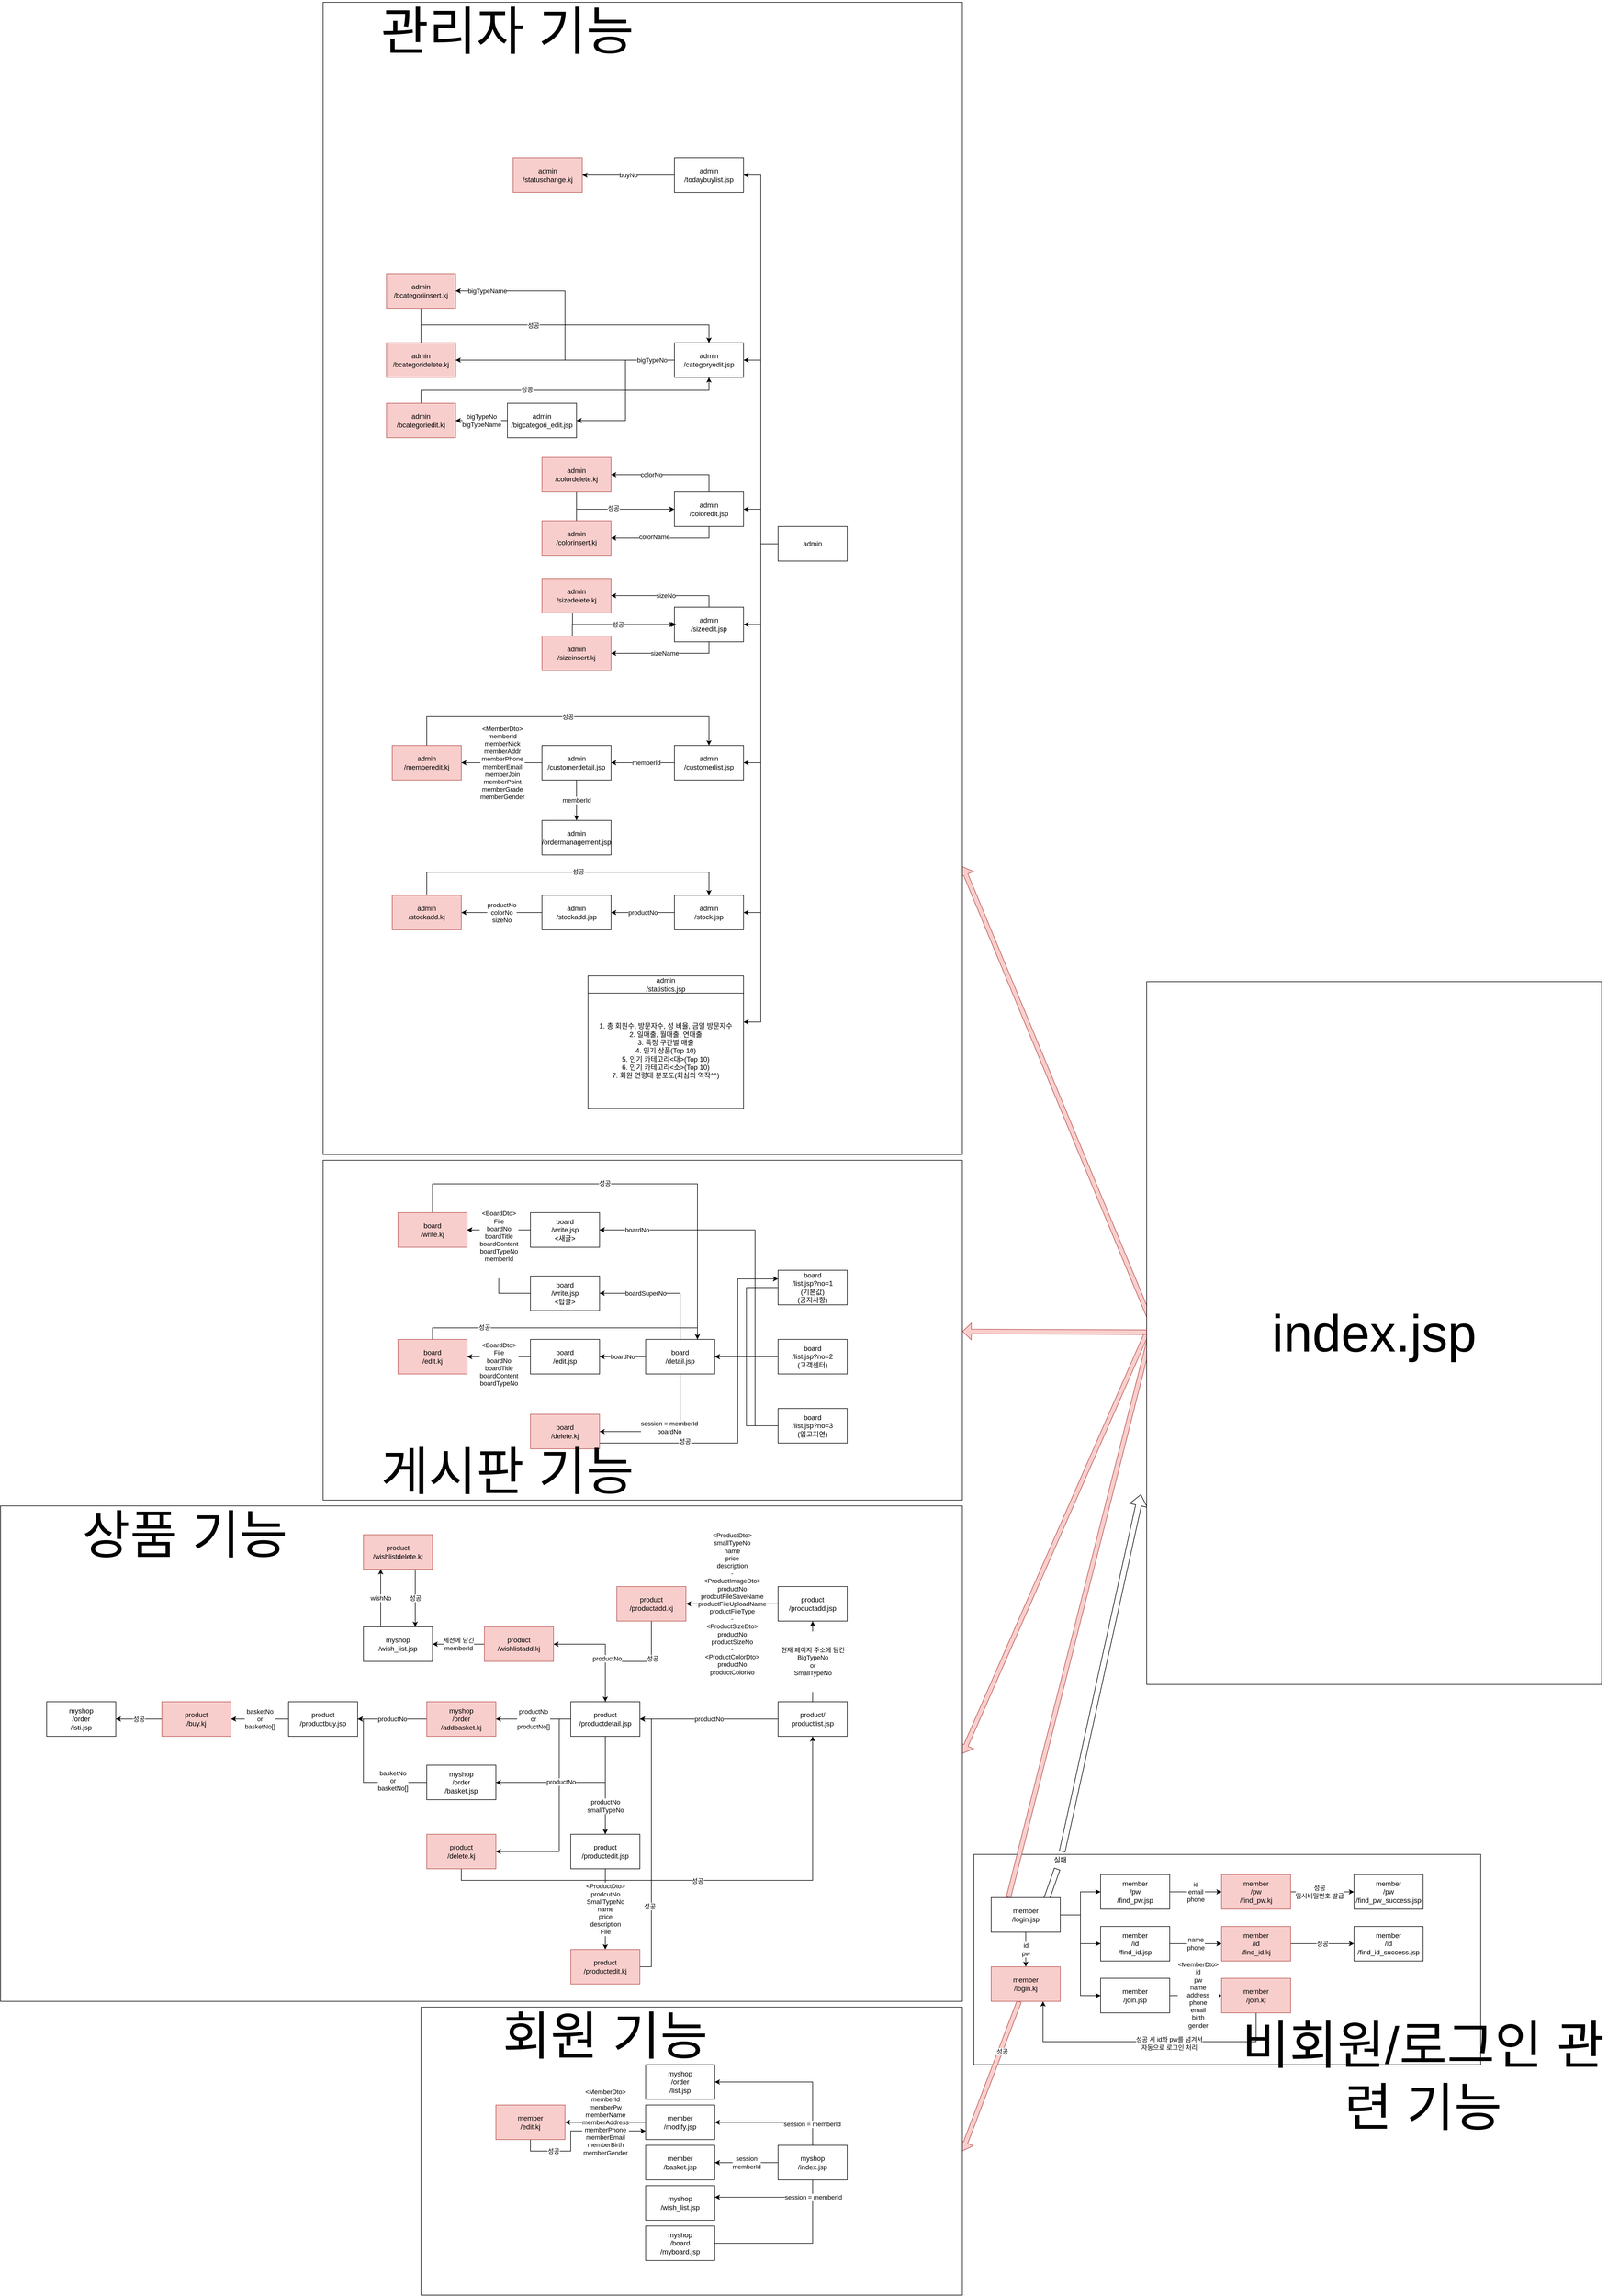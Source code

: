 <mxfile version="15.8.6" type="device" pages="2"><diagram id="Qz2jnDSqbCO0wh81Tfh0" name="페이지-1"><mxGraphModel dx="1422" dy="794" grid="1" gridSize="10" guides="1" tooltips="1" connect="1" arrows="1" fold="1" page="1" pageScale="1" pageWidth="4681" pageHeight="3300" math="0" shadow="0"><root><mxCell id="0"/><mxCell id="1" parent="0"/><mxCell id="w99pNeMoXbYyGcf5daEl-44" value="" style="rounded=0;whiteSpace=wrap;html=1;" vertex="1" parent="1"><mxGeometry x="2440" y="4445" width="880" height="365" as="geometry"/></mxCell><mxCell id="w99pNeMoXbYyGcf5daEl-13" value="" style="shape=flexArrow;endArrow=none;html=1;rounded=0;" edge="1" parent="1" target="w99pNeMoXbYyGcf5daEl-12"><mxGeometry width="50" height="50" relative="1" as="geometry"><mxPoint x="2560" y="4540" as="sourcePoint"/><mxPoint x="2730" y="3820" as="targetPoint"/></mxGeometry></mxCell><mxCell id="w99pNeMoXbYyGcf5daEl-15" value="" style="shape=flexArrow;endArrow=none;html=1;rounded=0;fontSize=90;verticalAlign=middle;fillColor=#f8cecc;strokeColor=#b85450;width=8;endSize=4.66;entryX=0.25;entryY=0;entryDx=0;entryDy=0;" edge="1" parent="1" target="w99pNeMoXbYyGcf5daEl-7"><mxGeometry width="50" height="50" relative="1" as="geometry"><mxPoint x="2750" y="3530" as="sourcePoint"/><mxPoint x="2500" y="4600" as="targetPoint"/></mxGeometry></mxCell><mxCell id="w99pNeMoXbYyGcf5daEl-10" value="" style="shape=flexArrow;endArrow=classic;html=1;rounded=0;startArrow=none;" edge="1" parent="1" source="w99pNeMoXbYyGcf5daEl-12"><mxGeometry width="50" height="50" relative="1" as="geometry"><mxPoint x="2560" y="4540" as="sourcePoint"/><mxPoint x="2730" y="3820" as="targetPoint"/></mxGeometry></mxCell><mxCell id="vL1mJKDQbJ_G3xh5bR0c-54" value="" style="shape=flexArrow;endArrow=classic;html=1;rounded=0;fontSize=90;verticalAlign=middle;fillColor=#f8cecc;strokeColor=#b85450;width=8;endSize=4.66;exitX=0.025;exitY=0.508;exitDx=0;exitDy=0;exitPerimeter=0;entryX=1;entryY=0.75;entryDx=0;entryDy=0;" parent="1" source="M81oLvCgLFrnoKcpfw_N-1" target="vL1mJKDQbJ_G3xh5bR0c-40" edge="1"><mxGeometry width="50" height="50" relative="1" as="geometry"><mxPoint x="2820" y="3331.255" as="sourcePoint"/><mxPoint x="2500" y="3329.995" as="targetPoint"/></mxGeometry></mxCell><mxCell id="vL1mJKDQbJ_G3xh5bR0c-50" value="" style="shape=flexArrow;endArrow=classic;html=1;rounded=0;fontSize=90;verticalAlign=middle;fillColor=#f8cecc;strokeColor=#b85450;exitX=0;exitY=0.5;exitDx=0;exitDy=0;width=8;endSize=4.66;entryX=1;entryY=0.5;entryDx=0;entryDy=0;" parent="1" source="M81oLvCgLFrnoKcpfw_N-1" target="vL1mJKDQbJ_G3xh5bR0c-45" edge="1"><mxGeometry width="50" height="50" relative="1" as="geometry"><mxPoint x="2670" y="3850" as="sourcePoint"/><mxPoint x="2450" y="4070" as="targetPoint"/></mxGeometry></mxCell><mxCell id="vL1mJKDQbJ_G3xh5bR0c-51" value="" style="shape=flexArrow;endArrow=classic;html=1;rounded=0;fontSize=90;verticalAlign=middle;fillColor=#f8cecc;strokeColor=#b85450;width=8;endSize=4.66;entryX=1;entryY=0.5;entryDx=0;entryDy=0;startArrow=none;" parent="1" target="vL1mJKDQbJ_G3xh5bR0c-47" edge="1" source="w99pNeMoXbYyGcf5daEl-22"><mxGeometry width="50" height="50" relative="1" as="geometry"><mxPoint x="2470" y="4780" as="sourcePoint"/><mxPoint x="2430" y="4280" as="targetPoint"/></mxGeometry></mxCell><mxCell id="w99pNeMoXbYyGcf5daEl-25" value="성공" style="edgeLabel;html=1;align=center;verticalAlign=middle;resizable=0;points=[];" vertex="1" connectable="0" parent="vL1mJKDQbJ_G3xh5bR0c-51"><mxGeometry x="-0.339" y="3" relative="1" as="geometry"><mxPoint as="offset"/></mxGeometry></mxCell><mxCell id="vL1mJKDQbJ_G3xh5bR0c-47" value="" style="rounded=0;whiteSpace=wrap;html=1;fontSize=90;" parent="1" vertex="1"><mxGeometry x="1480" y="4710" width="940" height="500" as="geometry"/></mxCell><mxCell id="vL1mJKDQbJ_G3xh5bR0c-45" value="" style="rounded=0;whiteSpace=wrap;html=1;fontSize=90;" parent="1" vertex="1"><mxGeometry x="750" y="3840" width="1670" height="860" as="geometry"/></mxCell><mxCell id="vL1mJKDQbJ_G3xh5bR0c-42" value="" style="rounded=0;whiteSpace=wrap;html=1;fontSize=90;" parent="1" vertex="1"><mxGeometry x="1310" y="3240" width="1110" height="590" as="geometry"/></mxCell><mxCell id="vL1mJKDQbJ_G3xh5bR0c-40" value="" style="rounded=0;whiteSpace=wrap;html=1;fontSize=90;" parent="1" vertex="1"><mxGeometry x="1310" y="1230" width="1110" height="2000" as="geometry"/></mxCell><mxCell id="vL1mJKDQbJ_G3xh5bR0c-36" value="성공" style="edgeStyle=orthogonalEdgeStyle;rounded=0;orthogonalLoop=1;jettySize=auto;html=1;entryX=0;entryY=0.75;entryDx=0;entryDy=0;exitX=0.5;exitY=1;exitDx=0;exitDy=0;" parent="1" source="M81oLvCgLFrnoKcpfw_N-187" target="M81oLvCgLFrnoKcpfw_N-176" edge="1"><mxGeometry x="-0.529" relative="1" as="geometry"><Array as="points"><mxPoint x="1670" y="4960"/><mxPoint x="1740" y="4960"/><mxPoint x="1740" y="4925"/></Array><mxPoint as="offset"/></mxGeometry></mxCell><mxCell id="M81oLvCgLFrnoKcpfw_N-245" style="edgeStyle=orthogonalEdgeStyle;rounded=0;orthogonalLoop=1;jettySize=auto;html=1;entryX=1;entryY=0.5;entryDx=0;entryDy=0;" parent="1" source="M81oLvCgLFrnoKcpfw_N-207" target="M81oLvCgLFrnoKcpfw_N-244" edge="1"><mxGeometry relative="1" as="geometry"><Array as="points"><mxPoint x="1720" y="4210"/><mxPoint x="1720" y="4440"/></Array></mxGeometry></mxCell><mxCell id="M81oLvCgLFrnoKcpfw_N-181" style="edgeStyle=orthogonalEdgeStyle;rounded=0;orthogonalLoop=1;jettySize=auto;html=1;exitX=0.5;exitY=1;exitDx=0;exitDy=0;" parent="1" source="M81oLvCgLFrnoKcpfw_N-9" target="M81oLvCgLFrnoKcpfw_N-177" edge="1"><mxGeometry relative="1" as="geometry"><Array as="points"><mxPoint x="2160" y="5040"/></Array></mxGeometry></mxCell><mxCell id="M81oLvCgLFrnoKcpfw_N-1" value="index.jsp" style="rounded=0;whiteSpace=wrap;html=1;fontSize=90;" parent="1" vertex="1"><mxGeometry x="2740" y="2930" width="790" height="1220" as="geometry"/></mxCell><mxCell id="M81oLvCgLFrnoKcpfw_N-179" style="edgeStyle=orthogonalEdgeStyle;rounded=0;orthogonalLoop=1;jettySize=auto;html=1;entryX=0;entryY=0.5;entryDx=0;entryDy=0;" parent="1" source="M81oLvCgLFrnoKcpfw_N-9" target="M81oLvCgLFrnoKcpfw_N-178" edge="1"><mxGeometry relative="1" as="geometry"><Array as="points"><mxPoint x="2160" y="5120"/></Array></mxGeometry></mxCell><mxCell id="M81oLvCgLFrnoKcpfw_N-180" value="session = memberId" style="edgeLabel;html=1;align=center;verticalAlign=middle;resizable=0;points=[];" parent="M81oLvCgLFrnoKcpfw_N-179" vertex="1" connectable="0"><mxGeometry x="0.058" y="3" relative="1" as="geometry"><mxPoint x="102" y="-83" as="offset"/></mxGeometry></mxCell><mxCell id="M81oLvCgLFrnoKcpfw_N-186" value="session&lt;br&gt;memberId" style="edgeStyle=orthogonalEdgeStyle;rounded=0;orthogonalLoop=1;jettySize=auto;html=1;" parent="1" source="M81oLvCgLFrnoKcpfw_N-9" target="M81oLvCgLFrnoKcpfw_N-185" edge="1"><mxGeometry relative="1" as="geometry"/></mxCell><mxCell id="vL1mJKDQbJ_G3xh5bR0c-37" style="edgeStyle=orthogonalEdgeStyle;rounded=0;orthogonalLoop=1;jettySize=auto;html=1;entryX=1;entryY=0.5;entryDx=0;entryDy=0;exitX=0.5;exitY=0;exitDx=0;exitDy=0;" parent="1" source="M81oLvCgLFrnoKcpfw_N-9" target="M81oLvCgLFrnoKcpfw_N-176" edge="1"><mxGeometry relative="1" as="geometry"/></mxCell><mxCell id="vL1mJKDQbJ_G3xh5bR0c-38" style="edgeStyle=orthogonalEdgeStyle;rounded=0;orthogonalLoop=1;jettySize=auto;html=1;entryX=1;entryY=0.5;entryDx=0;entryDy=0;exitX=0.5;exitY=0;exitDx=0;exitDy=0;" parent="1" source="M81oLvCgLFrnoKcpfw_N-9" target="M81oLvCgLFrnoKcpfw_N-175" edge="1"><mxGeometry relative="1" as="geometry"/></mxCell><mxCell id="vL1mJKDQbJ_G3xh5bR0c-39" value="session = memberId" style="edgeLabel;html=1;align=center;verticalAlign=middle;resizable=0;points=[];" parent="vL1mJKDQbJ_G3xh5bR0c-38" vertex="1" connectable="0"><mxGeometry x="-0.736" y="1" relative="1" as="geometry"><mxPoint as="offset"/></mxGeometry></mxCell><mxCell id="M81oLvCgLFrnoKcpfw_N-9" value="myshop&lt;br&gt;/index.jsp" style="rounded=0;whiteSpace=wrap;html=1;" parent="1" vertex="1"><mxGeometry x="2100" y="4950" width="120" height="60" as="geometry"/></mxCell><mxCell id="M81oLvCgLFrnoKcpfw_N-194" style="edgeStyle=orthogonalEdgeStyle;rounded=0;orthogonalLoop=1;jettySize=auto;html=1;entryX=1;entryY=0.5;entryDx=0;entryDy=0;" parent="1" source="M81oLvCgLFrnoKcpfw_N-58" target="M81oLvCgLFrnoKcpfw_N-60" edge="1"><mxGeometry relative="1" as="geometry"/></mxCell><mxCell id="M81oLvCgLFrnoKcpfw_N-195" style="edgeStyle=orthogonalEdgeStyle;rounded=0;orthogonalLoop=1;jettySize=auto;html=1;entryX=1;entryY=0.5;entryDx=0;entryDy=0;" parent="1" source="M81oLvCgLFrnoKcpfw_N-58" target="M81oLvCgLFrnoKcpfw_N-61" edge="1"><mxGeometry relative="1" as="geometry"/></mxCell><mxCell id="M81oLvCgLFrnoKcpfw_N-196" style="edgeStyle=orthogonalEdgeStyle;rounded=0;orthogonalLoop=1;jettySize=auto;html=1;entryX=1;entryY=0.5;entryDx=0;entryDy=0;" parent="1" source="M81oLvCgLFrnoKcpfw_N-58" target="M81oLvCgLFrnoKcpfw_N-62" edge="1"><mxGeometry relative="1" as="geometry"/></mxCell><mxCell id="M81oLvCgLFrnoKcpfw_N-197" style="edgeStyle=orthogonalEdgeStyle;rounded=0;orthogonalLoop=1;jettySize=auto;html=1;entryX=1;entryY=0.5;entryDx=0;entryDy=0;" parent="1" source="M81oLvCgLFrnoKcpfw_N-58" target="M81oLvCgLFrnoKcpfw_N-63" edge="1"><mxGeometry relative="1" as="geometry"/></mxCell><mxCell id="M81oLvCgLFrnoKcpfw_N-198" style="edgeStyle=orthogonalEdgeStyle;rounded=0;orthogonalLoop=1;jettySize=auto;html=1;entryX=1;entryY=0.5;entryDx=0;entryDy=0;" parent="1" source="M81oLvCgLFrnoKcpfw_N-58" target="M81oLvCgLFrnoKcpfw_N-64" edge="1"><mxGeometry relative="1" as="geometry"/></mxCell><mxCell id="M81oLvCgLFrnoKcpfw_N-200" style="edgeStyle=orthogonalEdgeStyle;rounded=0;orthogonalLoop=1;jettySize=auto;html=1;entryX=1;entryY=0.25;entryDx=0;entryDy=0;" parent="1" source="M81oLvCgLFrnoKcpfw_N-58" target="M81oLvCgLFrnoKcpfw_N-141" edge="1"><mxGeometry relative="1" as="geometry"/></mxCell><mxCell id="w99pNeMoXbYyGcf5daEl-2" style="edgeStyle=orthogonalEdgeStyle;rounded=0;orthogonalLoop=1;jettySize=auto;html=1;entryX=1;entryY=0.5;entryDx=0;entryDy=0;" edge="1" parent="1" source="M81oLvCgLFrnoKcpfw_N-58" target="w99pNeMoXbYyGcf5daEl-1"><mxGeometry relative="1" as="geometry"/></mxCell><mxCell id="M81oLvCgLFrnoKcpfw_N-58" value="admin" style="rounded=0;whiteSpace=wrap;html=1;" parent="1" vertex="1"><mxGeometry x="2100" y="2140" width="120" height="60" as="geometry"/></mxCell><mxCell id="M81oLvCgLFrnoKcpfw_N-82" value="" style="edgeStyle=orthogonalEdgeStyle;rounded=0;orthogonalLoop=1;jettySize=auto;html=1;entryX=1;entryY=0.5;entryDx=0;entryDy=0;" parent="1" source="M81oLvCgLFrnoKcpfw_N-60" target="M81oLvCgLFrnoKcpfw_N-68" edge="1"><mxGeometry x="-0.018" y="5" relative="1" as="geometry"><mxPoint x="1750" y="2060" as="targetPoint"/><mxPoint as="offset"/></mxGeometry></mxCell><mxCell id="M81oLvCgLFrnoKcpfw_N-86" style="edgeStyle=orthogonalEdgeStyle;rounded=0;orthogonalLoop=1;jettySize=auto;html=1;" parent="1" source="M81oLvCgLFrnoKcpfw_N-60" target="M81oLvCgLFrnoKcpfw_N-76" edge="1"><mxGeometry relative="1" as="geometry"/></mxCell><mxCell id="M81oLvCgLFrnoKcpfw_N-89" style="edgeStyle=orthogonalEdgeStyle;rounded=0;orthogonalLoop=1;jettySize=auto;html=1;entryX=1;entryY=0.5;entryDx=0;entryDy=0;" parent="1" source="M81oLvCgLFrnoKcpfw_N-60" target="M81oLvCgLFrnoKcpfw_N-84" edge="1"><mxGeometry relative="1" as="geometry"/></mxCell><mxCell id="M81oLvCgLFrnoKcpfw_N-91" value="bigTypeNo" style="edgeLabel;html=1;align=center;verticalAlign=middle;resizable=0;points=[];" parent="M81oLvCgLFrnoKcpfw_N-89" vertex="1" connectable="0"><mxGeometry x="-0.771" y="-2" relative="1" as="geometry"><mxPoint x="18" y="2" as="offset"/></mxGeometry></mxCell><mxCell id="M81oLvCgLFrnoKcpfw_N-92" value="bigTypeName" style="edgeLabel;html=1;align=center;verticalAlign=middle;resizable=0;points=[];" parent="M81oLvCgLFrnoKcpfw_N-89" vertex="1" connectable="0"><mxGeometry x="0.779" relative="1" as="geometry"><mxPoint as="offset"/></mxGeometry></mxCell><mxCell id="M81oLvCgLFrnoKcpfw_N-60" value="admin&lt;br&gt;/categoryedit.jsp" style="rounded=0;whiteSpace=wrap;html=1;" parent="1" vertex="1"><mxGeometry x="1920" y="1821" width="120" height="60" as="geometry"/></mxCell><mxCell id="M81oLvCgLFrnoKcpfw_N-103" style="edgeStyle=orthogonalEdgeStyle;rounded=0;orthogonalLoop=1;jettySize=auto;html=1;exitX=0.5;exitY=0;exitDx=0;exitDy=0;" parent="1" source="M81oLvCgLFrnoKcpfw_N-61" target="M81oLvCgLFrnoKcpfw_N-99" edge="1"><mxGeometry relative="1" as="geometry"/></mxCell><mxCell id="M81oLvCgLFrnoKcpfw_N-104" value="colorNo" style="edgeLabel;html=1;align=center;verticalAlign=middle;resizable=0;points=[];" parent="M81oLvCgLFrnoKcpfw_N-103" vertex="1" connectable="0"><mxGeometry x="-0.18" y="1" relative="1" as="geometry"><mxPoint x="-48" y="-1" as="offset"/></mxGeometry></mxCell><mxCell id="M81oLvCgLFrnoKcpfw_N-105" style="edgeStyle=orthogonalEdgeStyle;rounded=0;orthogonalLoop=1;jettySize=auto;html=1;entryX=1;entryY=0.5;entryDx=0;entryDy=0;exitX=0.5;exitY=1;exitDx=0;exitDy=0;" parent="1" source="M81oLvCgLFrnoKcpfw_N-61" target="M81oLvCgLFrnoKcpfw_N-100" edge="1"><mxGeometry relative="1" as="geometry"/></mxCell><mxCell id="M81oLvCgLFrnoKcpfw_N-106" value="colorName" style="edgeLabel;html=1;align=center;verticalAlign=middle;resizable=0;points=[];" parent="M81oLvCgLFrnoKcpfw_N-105" vertex="1" connectable="0"><mxGeometry x="0.212" y="-2" relative="1" as="geometry"><mxPoint as="offset"/></mxGeometry></mxCell><mxCell id="M81oLvCgLFrnoKcpfw_N-61" value="admin&lt;br&gt;/coloredit.jsp" style="rounded=0;whiteSpace=wrap;html=1;" parent="1" vertex="1"><mxGeometry x="1920" y="2080" width="120" height="60" as="geometry"/></mxCell><mxCell id="M81oLvCgLFrnoKcpfw_N-112" value="sizeNo" style="edgeStyle=orthogonalEdgeStyle;rounded=0;orthogonalLoop=1;jettySize=auto;html=1;exitX=0.5;exitY=0;exitDx=0;exitDy=0;" parent="1" source="M81oLvCgLFrnoKcpfw_N-62" target="M81oLvCgLFrnoKcpfw_N-110" edge="1"><mxGeometry relative="1" as="geometry"/></mxCell><mxCell id="M81oLvCgLFrnoKcpfw_N-113" style="edgeStyle=orthogonalEdgeStyle;rounded=0;orthogonalLoop=1;jettySize=auto;html=1;exitX=0.5;exitY=1;exitDx=0;exitDy=0;" parent="1" source="M81oLvCgLFrnoKcpfw_N-62" target="M81oLvCgLFrnoKcpfw_N-111" edge="1"><mxGeometry relative="1" as="geometry"><Array as="points"><mxPoint x="1980" y="2360"/></Array></mxGeometry></mxCell><mxCell id="M81oLvCgLFrnoKcpfw_N-116" value="sizeName" style="edgeLabel;html=1;align=center;verticalAlign=middle;resizable=0;points=[];" parent="M81oLvCgLFrnoKcpfw_N-113" vertex="1" connectable="0"><mxGeometry x="0.025" relative="1" as="geometry"><mxPoint as="offset"/></mxGeometry></mxCell><mxCell id="M81oLvCgLFrnoKcpfw_N-62" value="admin&lt;br&gt;/sizeedit.jsp" style="rounded=0;whiteSpace=wrap;html=1;" parent="1" vertex="1"><mxGeometry x="1920" y="2280" width="120" height="60" as="geometry"/></mxCell><mxCell id="M81oLvCgLFrnoKcpfw_N-120" style="edgeStyle=orthogonalEdgeStyle;rounded=0;orthogonalLoop=1;jettySize=auto;html=1;" parent="1" source="M81oLvCgLFrnoKcpfw_N-63" target="M81oLvCgLFrnoKcpfw_N-119" edge="1"><mxGeometry relative="1" as="geometry"/></mxCell><mxCell id="M81oLvCgLFrnoKcpfw_N-121" value="memberId" style="edgeLabel;html=1;align=center;verticalAlign=middle;resizable=0;points=[];" parent="M81oLvCgLFrnoKcpfw_N-120" vertex="1" connectable="0"><mxGeometry x="0.285" y="1" relative="1" as="geometry"><mxPoint x="21" y="-1" as="offset"/></mxGeometry></mxCell><mxCell id="M81oLvCgLFrnoKcpfw_N-63" value="admin&lt;br&gt;/customerlist.jsp" style="rounded=0;whiteSpace=wrap;html=1;" parent="1" vertex="1"><mxGeometry x="1920" y="2520" width="120" height="60" as="geometry"/></mxCell><mxCell id="M81oLvCgLFrnoKcpfw_N-130" value="productNo" style="edgeStyle=orthogonalEdgeStyle;rounded=0;orthogonalLoop=1;jettySize=auto;html=1;" parent="1" source="M81oLvCgLFrnoKcpfw_N-64" target="M81oLvCgLFrnoKcpfw_N-129" edge="1"><mxGeometry relative="1" as="geometry"/></mxCell><mxCell id="M81oLvCgLFrnoKcpfw_N-64" value="admin&lt;br&gt;/stock.jsp" style="rounded=0;whiteSpace=wrap;html=1;" parent="1" vertex="1"><mxGeometry x="1920" y="2780" width="120" height="60" as="geometry"/></mxCell><mxCell id="M81oLvCgLFrnoKcpfw_N-65" value="admin&lt;br&gt;/statistics.jsp" style="rounded=0;whiteSpace=wrap;html=1;" parent="1" vertex="1"><mxGeometry x="1770" y="2920" width="270" height="30" as="geometry"/></mxCell><mxCell id="M81oLvCgLFrnoKcpfw_N-85" value="bigTypeNo&lt;br&gt;bigTypeName" style="edgeStyle=orthogonalEdgeStyle;rounded=0;orthogonalLoop=1;jettySize=auto;html=1;" parent="1" source="M81oLvCgLFrnoKcpfw_N-68" target="M81oLvCgLFrnoKcpfw_N-71" edge="1"><mxGeometry relative="1" as="geometry"/></mxCell><mxCell id="M81oLvCgLFrnoKcpfw_N-68" value="admin&lt;br&gt;/bigcategori_edit.jsp" style="rounded=0;whiteSpace=wrap;html=1;" parent="1" vertex="1"><mxGeometry x="1630" y="1926" width="120" height="60" as="geometry"/></mxCell><mxCell id="M81oLvCgLFrnoKcpfw_N-96" style="edgeStyle=orthogonalEdgeStyle;rounded=0;orthogonalLoop=1;jettySize=auto;html=1;exitX=0.5;exitY=0;exitDx=0;exitDy=0;" parent="1" source="M81oLvCgLFrnoKcpfw_N-71" target="M81oLvCgLFrnoKcpfw_N-60" edge="1"><mxGeometry relative="1" as="geometry"/></mxCell><mxCell id="M81oLvCgLFrnoKcpfw_N-97" value="성공" style="edgeLabel;html=1;align=center;verticalAlign=middle;resizable=0;points=[];" parent="M81oLvCgLFrnoKcpfw_N-96" vertex="1" connectable="0"><mxGeometry x="-0.244" y="2" relative="1" as="geometry"><mxPoint as="offset"/></mxGeometry></mxCell><mxCell id="M81oLvCgLFrnoKcpfw_N-71" value="admin&lt;br&gt;/bcategoriedit.kj" style="rounded=0;whiteSpace=wrap;html=1;fillColor=#f8cecc;strokeColor=#b85450;" parent="1" vertex="1"><mxGeometry x="1420" y="1926" width="120" height="60" as="geometry"/></mxCell><mxCell id="M81oLvCgLFrnoKcpfw_N-94" style="edgeStyle=orthogonalEdgeStyle;rounded=0;orthogonalLoop=1;jettySize=auto;html=1;entryX=0.5;entryY=0;entryDx=0;entryDy=0;" parent="1" source="M81oLvCgLFrnoKcpfw_N-76" target="M81oLvCgLFrnoKcpfw_N-60" edge="1"><mxGeometry relative="1" as="geometry"><Array as="points"><mxPoint x="1480" y="1790"/><mxPoint x="1980" y="1790"/></Array></mxGeometry></mxCell><mxCell id="M81oLvCgLFrnoKcpfw_N-76" value="admin&lt;br&gt;/bcategoridelete.kj" style="rounded=0;whiteSpace=wrap;html=1;fillColor=#f8cecc;strokeColor=#b85450;" parent="1" vertex="1"><mxGeometry x="1420" y="1821" width="120" height="60" as="geometry"/></mxCell><mxCell id="M81oLvCgLFrnoKcpfw_N-95" style="edgeStyle=orthogonalEdgeStyle;rounded=0;orthogonalLoop=1;jettySize=auto;html=1;exitX=0.5;exitY=1;exitDx=0;exitDy=0;" parent="1" source="M81oLvCgLFrnoKcpfw_N-84" target="M81oLvCgLFrnoKcpfw_N-60" edge="1"><mxGeometry relative="1" as="geometry"><Array as="points"><mxPoint x="1480" y="1790"/><mxPoint x="1980" y="1790"/></Array></mxGeometry></mxCell><mxCell id="M81oLvCgLFrnoKcpfw_N-98" value="성공" style="edgeLabel;html=1;align=center;verticalAlign=middle;resizable=0;points=[];" parent="M81oLvCgLFrnoKcpfw_N-95" vertex="1" connectable="0"><mxGeometry x="-0.202" y="-1" relative="1" as="geometry"><mxPoint as="offset"/></mxGeometry></mxCell><mxCell id="M81oLvCgLFrnoKcpfw_N-84" value="admin&lt;br&gt;/bcategoriinsert.kj" style="rounded=0;whiteSpace=wrap;html=1;fillColor=#f8cecc;strokeColor=#b85450;" parent="1" vertex="1"><mxGeometry x="1420" y="1701" width="120" height="60" as="geometry"/></mxCell><mxCell id="M81oLvCgLFrnoKcpfw_N-108" style="edgeStyle=orthogonalEdgeStyle;rounded=0;orthogonalLoop=1;jettySize=auto;html=1;entryX=0;entryY=0.5;entryDx=0;entryDy=0;exitX=0.5;exitY=1;exitDx=0;exitDy=0;" parent="1" source="M81oLvCgLFrnoKcpfw_N-99" target="M81oLvCgLFrnoKcpfw_N-61" edge="1"><mxGeometry relative="1" as="geometry"/></mxCell><mxCell id="M81oLvCgLFrnoKcpfw_N-99" value="admin&lt;br&gt;/colordelete.kj" style="rounded=0;whiteSpace=wrap;html=1;fillColor=#f8cecc;strokeColor=#b85450;" parent="1" vertex="1"><mxGeometry x="1690" y="2020" width="120" height="60" as="geometry"/></mxCell><mxCell id="M81oLvCgLFrnoKcpfw_N-107" style="edgeStyle=orthogonalEdgeStyle;rounded=0;orthogonalLoop=1;jettySize=auto;html=1;entryX=0;entryY=0.5;entryDx=0;entryDy=0;exitX=0.5;exitY=0;exitDx=0;exitDy=0;" parent="1" source="M81oLvCgLFrnoKcpfw_N-100" target="M81oLvCgLFrnoKcpfw_N-61" edge="1"><mxGeometry relative="1" as="geometry"/></mxCell><mxCell id="M81oLvCgLFrnoKcpfw_N-109" value="성공" style="edgeLabel;html=1;align=center;verticalAlign=middle;resizable=0;points=[];" parent="M81oLvCgLFrnoKcpfw_N-107" vertex="1" connectable="0"><mxGeometry x="-0.121" y="2" relative="1" as="geometry"><mxPoint as="offset"/></mxGeometry></mxCell><mxCell id="M81oLvCgLFrnoKcpfw_N-100" value="admin&lt;br&gt;/colorinsert.kj" style="rounded=0;whiteSpace=wrap;html=1;fillColor=#f8cecc;strokeColor=#b85450;" parent="1" vertex="1"><mxGeometry x="1690" y="2130" width="120" height="60" as="geometry"/></mxCell><mxCell id="M81oLvCgLFrnoKcpfw_N-118" style="edgeStyle=orthogonalEdgeStyle;rounded=0;orthogonalLoop=1;jettySize=auto;html=1;exitX=0.5;exitY=1;exitDx=0;exitDy=0;" parent="1" edge="1"><mxGeometry relative="1" as="geometry"><mxPoint x="1753" y="2290" as="sourcePoint"/><mxPoint x="1923" y="2310" as="targetPoint"/><Array as="points"><mxPoint x="1743" y="2290"/><mxPoint x="1743" y="2310"/></Array></mxGeometry></mxCell><mxCell id="M81oLvCgLFrnoKcpfw_N-110" value="admin&lt;br&gt;/sizedelete.kj" style="rounded=0;whiteSpace=wrap;html=1;fillColor=#f8cecc;strokeColor=#b85450;" parent="1" vertex="1"><mxGeometry x="1690" y="2230" width="120" height="60" as="geometry"/></mxCell><mxCell id="M81oLvCgLFrnoKcpfw_N-117" value="성공" style="edgeStyle=orthogonalEdgeStyle;rounded=0;orthogonalLoop=1;jettySize=auto;html=1;exitX=0.439;exitY=-0.008;exitDx=0;exitDy=0;exitPerimeter=0;" parent="1" source="M81oLvCgLFrnoKcpfw_N-111" target="M81oLvCgLFrnoKcpfw_N-62" edge="1"><mxGeometry relative="1" as="geometry"/></mxCell><mxCell id="M81oLvCgLFrnoKcpfw_N-111" value="admin&lt;br&gt;/sizeinsert.kj" style="rounded=0;whiteSpace=wrap;html=1;fillColor=#f8cecc;strokeColor=#b85450;" parent="1" vertex="1"><mxGeometry x="1690" y="2330" width="120" height="60" as="geometry"/></mxCell><mxCell id="M81oLvCgLFrnoKcpfw_N-123" style="edgeStyle=orthogonalEdgeStyle;rounded=0;orthogonalLoop=1;jettySize=auto;html=1;" parent="1" source="M81oLvCgLFrnoKcpfw_N-119" target="M81oLvCgLFrnoKcpfw_N-122" edge="1"><mxGeometry relative="1" as="geometry"/></mxCell><mxCell id="M81oLvCgLFrnoKcpfw_N-124" value="&amp;lt;MemberDto&amp;gt;&lt;br&gt;memberId&lt;br&gt;memberNick&lt;br&gt;memberAddr&lt;br&gt;memberPhone&lt;br&gt;memberEmail&lt;br&gt;memberJoin&lt;br&gt;memberPoint&lt;br&gt;memberGrade&lt;br&gt;memberGender" style="edgeLabel;html=1;align=center;verticalAlign=middle;resizable=0;points=[];" parent="M81oLvCgLFrnoKcpfw_N-123" vertex="1" connectable="0"><mxGeometry x="0.179" relative="1" as="geometry"><mxPoint x="13" as="offset"/></mxGeometry></mxCell><mxCell id="M81oLvCgLFrnoKcpfw_N-127" value="memberId" style="edgeStyle=orthogonalEdgeStyle;rounded=0;orthogonalLoop=1;jettySize=auto;html=1;" parent="1" source="M81oLvCgLFrnoKcpfw_N-119" target="M81oLvCgLFrnoKcpfw_N-126" edge="1"><mxGeometry relative="1" as="geometry"/></mxCell><mxCell id="M81oLvCgLFrnoKcpfw_N-119" value="admin&lt;br&gt;/customerdetail.jsp" style="rounded=0;whiteSpace=wrap;html=1;" parent="1" vertex="1"><mxGeometry x="1690" y="2520" width="120" height="60" as="geometry"/></mxCell><mxCell id="M81oLvCgLFrnoKcpfw_N-125" value="성공" style="edgeStyle=orthogonalEdgeStyle;rounded=0;orthogonalLoop=1;jettySize=auto;html=1;entryX=0.5;entryY=0;entryDx=0;entryDy=0;exitX=0.5;exitY=0;exitDx=0;exitDy=0;" parent="1" source="M81oLvCgLFrnoKcpfw_N-122" target="M81oLvCgLFrnoKcpfw_N-63" edge="1"><mxGeometry relative="1" as="geometry"><Array as="points"><mxPoint x="1490" y="2470"/><mxPoint x="1980" y="2470"/></Array></mxGeometry></mxCell><mxCell id="M81oLvCgLFrnoKcpfw_N-122" value="admin&lt;br&gt;/memberedit.kj" style="rounded=0;whiteSpace=wrap;html=1;fillColor=#f8cecc;strokeColor=#b85450;" parent="1" vertex="1"><mxGeometry x="1430" y="2520" width="120" height="60" as="geometry"/></mxCell><mxCell id="M81oLvCgLFrnoKcpfw_N-126" value="admin&lt;br&gt;/ordermanagement.jsp" style="rounded=0;whiteSpace=wrap;html=1;" parent="1" vertex="1"><mxGeometry x="1690" y="2650" width="120" height="60" as="geometry"/></mxCell><mxCell id="M81oLvCgLFrnoKcpfw_N-132" style="edgeStyle=orthogonalEdgeStyle;rounded=0;orthogonalLoop=1;jettySize=auto;html=1;entryX=1;entryY=0.5;entryDx=0;entryDy=0;" parent="1" source="M81oLvCgLFrnoKcpfw_N-129" target="M81oLvCgLFrnoKcpfw_N-131" edge="1"><mxGeometry relative="1" as="geometry"/></mxCell><mxCell id="M81oLvCgLFrnoKcpfw_N-133" value="productNo&lt;br&gt;colorNo&lt;br&gt;sizeNo" style="edgeLabel;html=1;align=center;verticalAlign=middle;resizable=0;points=[];" parent="M81oLvCgLFrnoKcpfw_N-132" vertex="1" connectable="0"><mxGeometry x="0.212" y="-1" relative="1" as="geometry"><mxPoint x="15" y="1" as="offset"/></mxGeometry></mxCell><mxCell id="M81oLvCgLFrnoKcpfw_N-129" value="admin&lt;br&gt;/stockadd.jsp" style="rounded=0;whiteSpace=wrap;html=1;" parent="1" vertex="1"><mxGeometry x="1690" y="2780" width="120" height="60" as="geometry"/></mxCell><mxCell id="M81oLvCgLFrnoKcpfw_N-134" style="edgeStyle=orthogonalEdgeStyle;rounded=0;orthogonalLoop=1;jettySize=auto;html=1;entryX=0.5;entryY=0;entryDx=0;entryDy=0;exitX=0.5;exitY=0;exitDx=0;exitDy=0;" parent="1" source="M81oLvCgLFrnoKcpfw_N-131" target="M81oLvCgLFrnoKcpfw_N-64" edge="1"><mxGeometry relative="1" as="geometry"><Array as="points"><mxPoint x="1490" y="2740"/><mxPoint x="1980" y="2740"/></Array></mxGeometry></mxCell><mxCell id="M81oLvCgLFrnoKcpfw_N-135" value="성공" style="edgeLabel;html=1;align=center;verticalAlign=middle;resizable=0;points=[];" parent="M81oLvCgLFrnoKcpfw_N-134" vertex="1" connectable="0"><mxGeometry x="0.062" y="1" relative="1" as="geometry"><mxPoint as="offset"/></mxGeometry></mxCell><mxCell id="M81oLvCgLFrnoKcpfw_N-131" value="admin&lt;br&gt;/stockadd.kj" style="rounded=0;whiteSpace=wrap;html=1;fillColor=#f8cecc;strokeColor=#b85450;" parent="1" vertex="1"><mxGeometry x="1430" y="2780" width="120" height="60" as="geometry"/></mxCell><mxCell id="M81oLvCgLFrnoKcpfw_N-141" value="1. 총 회원수, 방문자수, 성 비율, 금일 방문자수&lt;br&gt;2. 일매출, 월매출, 연매출&lt;br&gt;3. 특정 구간별 매출&lt;br&gt;4. 인기 상품(Top 10)&lt;br&gt;5. 인기 카테고리&amp;lt;대&amp;gt;(Top 10)&lt;br&gt;6. 인기 카테고리&amp;lt;소&amp;gt;(Top 10)&lt;br&gt;7. 회원 연령대 분포도(회심의 역작^^)&lt;br&gt;" style="rounded=0;whiteSpace=wrap;html=1;" parent="1" vertex="1"><mxGeometry x="1770" y="2950" width="270" height="200" as="geometry"/></mxCell><mxCell id="M81oLvCgLFrnoKcpfw_N-175" value="myshop&lt;br&gt;/order&lt;br&gt;/list.jsp" style="rounded=0;whiteSpace=wrap;html=1;" parent="1" vertex="1"><mxGeometry x="1870" y="4810" width="120" height="60" as="geometry"/></mxCell><mxCell id="vL1mJKDQbJ_G3xh5bR0c-33" value="&#10;&#10;&lt;span style=&quot;color: rgb(0, 0, 0); font-family: helvetica; font-size: 11px; font-style: normal; font-weight: 400; letter-spacing: normal; text-align: center; text-indent: 0px; text-transform: none; word-spacing: 0px; background-color: rgb(255, 255, 255); display: inline; float: none;&quot;&gt;&amp;lt;MemberDto&amp;gt;&lt;/span&gt;&lt;br style=&quot;color: rgb(0, 0, 0); font-family: helvetica; font-size: 11px; font-style: normal; font-weight: 400; letter-spacing: normal; text-align: center; text-indent: 0px; text-transform: none; word-spacing: 0px;&quot;&gt;&lt;span style=&quot;color: rgb(0, 0, 0); font-family: helvetica; font-size: 11px; font-style: normal; font-weight: 400; letter-spacing: normal; text-align: center; text-indent: 0px; text-transform: none; word-spacing: 0px; background-color: rgb(255, 255, 255); display: inline; float: none;&quot;&gt;memberId&lt;/span&gt;&lt;br style=&quot;color: rgb(0, 0, 0); font-family: helvetica; font-size: 11px; font-style: normal; font-weight: 400; letter-spacing: normal; text-align: center; text-indent: 0px; text-transform: none; word-spacing: 0px;&quot;&gt;&lt;span style=&quot;color: rgb(0, 0, 0); font-family: helvetica; font-size: 11px; font-style: normal; font-weight: 400; letter-spacing: normal; text-align: center; text-indent: 0px; text-transform: none; word-spacing: 0px; background-color: rgb(255, 255, 255); display: inline; float: none;&quot;&gt;memberPw&lt;/span&gt;&lt;br style=&quot;color: rgb(0, 0, 0); font-family: helvetica; font-size: 11px; font-style: normal; font-weight: 400; letter-spacing: normal; text-align: center; text-indent: 0px; text-transform: none; word-spacing: 0px;&quot;&gt;&lt;span style=&quot;color: rgb(0, 0, 0); font-family: helvetica; font-size: 11px; font-style: normal; font-weight: 400; letter-spacing: normal; text-align: center; text-indent: 0px; text-transform: none; word-spacing: 0px; background-color: rgb(255, 255, 255); display: inline; float: none;&quot;&gt;memberName&lt;/span&gt;&lt;br style=&quot;color: rgb(0, 0, 0); font-family: helvetica; font-size: 11px; font-style: normal; font-weight: 400; letter-spacing: normal; text-align: center; text-indent: 0px; text-transform: none; word-spacing: 0px;&quot;&gt;&lt;span style=&quot;color: rgb(0, 0, 0); font-family: helvetica; font-size: 11px; font-style: normal; font-weight: 400; letter-spacing: normal; text-align: center; text-indent: 0px; text-transform: none; word-spacing: 0px; background-color: rgb(255, 255, 255); display: inline; float: none;&quot;&gt;memberAddress&lt;/span&gt;&lt;br style=&quot;color: rgb(0, 0, 0); font-family: helvetica; font-size: 11px; font-style: normal; font-weight: 400; letter-spacing: normal; text-align: center; text-indent: 0px; text-transform: none; word-spacing: 0px;&quot;&gt;&lt;span style=&quot;color: rgb(0, 0, 0); font-family: helvetica; font-size: 11px; font-style: normal; font-weight: 400; letter-spacing: normal; text-align: center; text-indent: 0px; text-transform: none; word-spacing: 0px; background-color: rgb(255, 255, 255); display: inline; float: none;&quot;&gt;memberPhone&lt;/span&gt;&lt;br style=&quot;color: rgb(0, 0, 0); font-family: helvetica; font-size: 11px; font-style: normal; font-weight: 400; letter-spacing: normal; text-align: center; text-indent: 0px; text-transform: none; word-spacing: 0px;&quot;&gt;&lt;span style=&quot;color: rgb(0, 0, 0); font-family: helvetica; font-size: 11px; font-style: normal; font-weight: 400; letter-spacing: normal; text-align: center; text-indent: 0px; text-transform: none; word-spacing: 0px; background-color: rgb(255, 255, 255); display: inline; float: none;&quot;&gt;memberEmail&lt;/span&gt;&lt;br style=&quot;color: rgb(0, 0, 0); font-family: helvetica; font-size: 11px; font-style: normal; font-weight: 400; letter-spacing: normal; text-align: center; text-indent: 0px; text-transform: none; word-spacing: 0px;&quot;&gt;&lt;span style=&quot;color: rgb(0, 0, 0); font-family: helvetica; font-size: 11px; font-style: normal; font-weight: 400; letter-spacing: normal; text-align: center; text-indent: 0px; text-transform: none; word-spacing: 0px; background-color: rgb(255, 255, 255); display: inline; float: none;&quot;&gt;memberBirth&lt;/span&gt;&lt;br style=&quot;color: rgb(0, 0, 0); font-family: helvetica; font-size: 11px; font-style: normal; font-weight: 400; letter-spacing: normal; text-align: center; text-indent: 0px; text-transform: none; word-spacing: 0px;&quot;&gt;&lt;span style=&quot;color: rgb(0, 0, 0); font-family: helvetica; font-size: 11px; font-style: normal; font-weight: 400; letter-spacing: normal; text-align: center; text-indent: 0px; text-transform: none; word-spacing: 0px; background-color: rgb(255, 255, 255); display: inline; float: none;&quot;&gt;memberGender&lt;/span&gt;&#10;&#10;" style="edgeStyle=orthogonalEdgeStyle;rounded=0;orthogonalLoop=1;jettySize=auto;html=1;" parent="1" source="M81oLvCgLFrnoKcpfw_N-176" target="M81oLvCgLFrnoKcpfw_N-187" edge="1"><mxGeometry relative="1" as="geometry"/></mxCell><mxCell id="M81oLvCgLFrnoKcpfw_N-176" value="member&lt;br&gt;/modify.jsp" style="rounded=0;whiteSpace=wrap;html=1;" parent="1" vertex="1"><mxGeometry x="1870" y="4880" width="120" height="60" as="geometry"/></mxCell><mxCell id="M81oLvCgLFrnoKcpfw_N-177" value="myshop&lt;br&gt;/wish_list.jsp" style="rounded=0;whiteSpace=wrap;html=1;" parent="1" vertex="1"><mxGeometry x="1870" y="5020" width="120" height="60" as="geometry"/></mxCell><mxCell id="M81oLvCgLFrnoKcpfw_N-178" value="myshop&lt;br&gt;/board&lt;br&gt;/myboard.jsp" style="rounded=0;whiteSpace=wrap;html=1;" parent="1" vertex="1"><mxGeometry x="1870" y="5090" width="120" height="60" as="geometry"/></mxCell><mxCell id="M81oLvCgLFrnoKcpfw_N-185" value="member&lt;br&gt;/basket.jsp" style="rounded=0;whiteSpace=wrap;html=1;" parent="1" vertex="1"><mxGeometry x="1870" y="4950" width="120" height="60" as="geometry"/></mxCell><mxCell id="M81oLvCgLFrnoKcpfw_N-187" value="member&lt;br&gt;/edit.kj" style="rounded=0;whiteSpace=wrap;html=1;fillColor=#f8cecc;strokeColor=#b85450;" parent="1" vertex="1"><mxGeometry x="1610" y="4880" width="120" height="60" as="geometry"/></mxCell><mxCell id="M81oLvCgLFrnoKcpfw_N-206" value="&#10;&#10;&lt;span style=&quot;color: rgb(0, 0, 0); font-family: helvetica; font-size: 11px; font-style: normal; font-weight: 400; letter-spacing: normal; text-align: center; text-indent: 0px; text-transform: none; word-spacing: 0px; background-color: rgb(255, 255, 255); display: inline; float: none;&quot;&gt;현재 페이지 주소에 담긴&lt;/span&gt;&lt;br style=&quot;color: rgb(0, 0, 0); font-family: helvetica; font-size: 11px; font-style: normal; font-weight: 400; letter-spacing: normal; text-align: center; text-indent: 0px; text-transform: none; word-spacing: 0px;&quot;&gt;&lt;span style=&quot;color: rgb(0, 0, 0); font-family: helvetica; font-size: 11px; font-style: normal; font-weight: 400; letter-spacing: normal; text-align: center; text-indent: 0px; text-transform: none; word-spacing: 0px; background-color: rgb(255, 255, 255); display: inline; float: none;&quot;&gt;BigTypeNo&lt;/span&gt;&lt;br style=&quot;color: rgb(0, 0, 0); font-family: helvetica; font-size: 11px; font-style: normal; font-weight: 400; letter-spacing: normal; text-align: center; text-indent: 0px; text-transform: none; word-spacing: 0px;&quot;&gt;&lt;span style=&quot;color: rgb(0, 0, 0); font-family: helvetica; font-size: 11px; font-style: normal; font-weight: 400; letter-spacing: normal; text-align: center; text-indent: 0px; text-transform: none; word-spacing: 0px; background-color: rgb(255, 255, 255); display: inline; float: none;&quot;&gt;or&lt;/span&gt;&lt;br style=&quot;color: rgb(0, 0, 0); font-family: helvetica; font-size: 11px; font-style: normal; font-weight: 400; letter-spacing: normal; text-align: center; text-indent: 0px; text-transform: none; word-spacing: 0px;&quot;&gt;&lt;span style=&quot;color: rgb(0, 0, 0); font-family: helvetica; font-size: 11px; font-style: normal; font-weight: 400; letter-spacing: normal; text-align: center; text-indent: 0px; text-transform: none; word-spacing: 0px; background-color: rgb(255, 255, 255); display: inline; float: none;&quot;&gt;SmallTypeNo&lt;/span&gt;&#10;&#10;" style="edgeStyle=orthogonalEdgeStyle;rounded=0;orthogonalLoop=1;jettySize=auto;html=1;" parent="1" source="M81oLvCgLFrnoKcpfw_N-201" target="M81oLvCgLFrnoKcpfw_N-202" edge="1"><mxGeometry relative="1" as="geometry"/></mxCell><mxCell id="M81oLvCgLFrnoKcpfw_N-210" style="edgeStyle=orthogonalEdgeStyle;rounded=0;orthogonalLoop=1;jettySize=auto;html=1;" parent="1" source="M81oLvCgLFrnoKcpfw_N-201" target="M81oLvCgLFrnoKcpfw_N-207" edge="1"><mxGeometry relative="1" as="geometry"/></mxCell><mxCell id="M81oLvCgLFrnoKcpfw_N-211" value="productNo" style="edgeLabel;html=1;align=center;verticalAlign=middle;resizable=0;points=[];" parent="M81oLvCgLFrnoKcpfw_N-210" vertex="1" connectable="0"><mxGeometry x="0.217" y="-4" relative="1" as="geometry"><mxPoint x="26" y="4" as="offset"/></mxGeometry></mxCell><mxCell id="M81oLvCgLFrnoKcpfw_N-201" value="product/&lt;br&gt;productlist.jsp" style="rounded=0;whiteSpace=wrap;html=1;" parent="1" vertex="1"><mxGeometry x="2100" y="4180" width="120" height="60" as="geometry"/></mxCell><mxCell id="M81oLvCgLFrnoKcpfw_N-205" value="&#10;&#10;&lt;span style=&quot;color: rgb(0, 0, 0); font-family: helvetica; font-size: 11px; font-style: normal; font-weight: 400; letter-spacing: normal; text-align: center; text-indent: 0px; text-transform: none; word-spacing: 0px; background-color: rgb(255, 255, 255); display: inline; float: none;&quot;&gt;&amp;lt;ProductDto&amp;gt;&lt;/span&gt;&lt;br style=&quot;color: rgb(0, 0, 0); font-family: helvetica; font-size: 11px; font-style: normal; font-weight: 400; letter-spacing: normal; text-align: center; text-indent: 0px; text-transform: none; word-spacing: 0px;&quot;&gt;&lt;span style=&quot;color: rgb(0, 0, 0); font-family: helvetica; font-size: 11px; font-style: normal; font-weight: 400; letter-spacing: normal; text-align: center; text-indent: 0px; text-transform: none; word-spacing: 0px; background-color: rgb(255, 255, 255); display: inline; float: none;&quot;&gt;smallTypeNo&lt;/span&gt;&lt;br style=&quot;color: rgb(0, 0, 0); font-family: helvetica; font-size: 11px; font-style: normal; font-weight: 400; letter-spacing: normal; text-align: center; text-indent: 0px; text-transform: none; word-spacing: 0px;&quot;&gt;&lt;span style=&quot;color: rgb(0, 0, 0); font-family: helvetica; font-size: 11px; font-style: normal; font-weight: 400; letter-spacing: normal; text-align: center; text-indent: 0px; text-transform: none; word-spacing: 0px; background-color: rgb(255, 255, 255); display: inline; float: none;&quot;&gt;name&lt;/span&gt;&lt;br style=&quot;color: rgb(0, 0, 0); font-family: helvetica; font-size: 11px; font-style: normal; font-weight: 400; letter-spacing: normal; text-align: center; text-indent: 0px; text-transform: none; word-spacing: 0px;&quot;&gt;&lt;span style=&quot;color: rgb(0, 0, 0); font-family: helvetica; font-size: 11px; font-style: normal; font-weight: 400; letter-spacing: normal; text-align: center; text-indent: 0px; text-transform: none; word-spacing: 0px; background-color: rgb(255, 255, 255); display: inline; float: none;&quot;&gt;price&lt;/span&gt;&lt;br style=&quot;color: rgb(0, 0, 0); font-family: helvetica; font-size: 11px; font-style: normal; font-weight: 400; letter-spacing: normal; text-align: center; text-indent: 0px; text-transform: none; word-spacing: 0px;&quot;&gt;&lt;span style=&quot;color: rgb(0, 0, 0); font-family: helvetica; font-size: 11px; font-style: normal; font-weight: 400; letter-spacing: normal; text-align: center; text-indent: 0px; text-transform: none; word-spacing: 0px; background-color: rgb(255, 255, 255); display: inline; float: none;&quot;&gt;description&lt;/span&gt;&lt;br style=&quot;color: rgb(0, 0, 0); font-family: helvetica; font-size: 11px; font-style: normal; font-weight: 400; letter-spacing: normal; text-align: center; text-indent: 0px; text-transform: none; word-spacing: 0px;&quot;&gt;&lt;span style=&quot;color: rgb(0, 0, 0); font-family: helvetica; font-size: 11px; font-style: normal; font-weight: 400; letter-spacing: normal; text-align: center; text-indent: 0px; text-transform: none; word-spacing: 0px; background-color: rgb(255, 255, 255); display: inline; float: none;&quot;&gt;-&lt;/span&gt;&lt;br style=&quot;color: rgb(0, 0, 0); font-family: helvetica; font-size: 11px; font-style: normal; font-weight: 400; letter-spacing: normal; text-align: center; text-indent: 0px; text-transform: none; word-spacing: 0px;&quot;&gt;&lt;span style=&quot;color: rgb(0, 0, 0); font-family: helvetica; font-size: 11px; font-style: normal; font-weight: 400; letter-spacing: normal; text-align: center; text-indent: 0px; text-transform: none; word-spacing: 0px; background-color: rgb(255, 255, 255); display: inline; float: none;&quot;&gt;&amp;lt;ProductImageDto&amp;gt;&lt;/span&gt;&lt;br style=&quot;color: rgb(0, 0, 0); font-family: helvetica; font-size: 11px; font-style: normal; font-weight: 400; letter-spacing: normal; text-align: center; text-indent: 0px; text-transform: none; word-spacing: 0px;&quot;&gt;&lt;span style=&quot;color: rgb(0, 0, 0); font-family: helvetica; font-size: 11px; font-style: normal; font-weight: 400; letter-spacing: normal; text-align: center; text-indent: 0px; text-transform: none; word-spacing: 0px; background-color: rgb(255, 255, 255); display: inline; float: none;&quot;&gt;productNo&lt;/span&gt;&lt;br style=&quot;color: rgb(0, 0, 0); font-family: helvetica; font-size: 11px; font-style: normal; font-weight: 400; letter-spacing: normal; text-align: center; text-indent: 0px; text-transform: none; word-spacing: 0px;&quot;&gt;&lt;span style=&quot;color: rgb(0, 0, 0); font-family: helvetica; font-size: 11px; font-style: normal; font-weight: 400; letter-spacing: normal; text-align: center; text-indent: 0px; text-transform: none; word-spacing: 0px; background-color: rgb(255, 255, 255); display: inline; float: none;&quot;&gt;prodcutFileSaveName&lt;/span&gt;&lt;br style=&quot;color: rgb(0, 0, 0); font-family: helvetica; font-size: 11px; font-style: normal; font-weight: 400; letter-spacing: normal; text-align: center; text-indent: 0px; text-transform: none; word-spacing: 0px;&quot;&gt;&lt;span style=&quot;color: rgb(0, 0, 0); font-family: helvetica; font-size: 11px; font-style: normal; font-weight: 400; letter-spacing: normal; text-align: center; text-indent: 0px; text-transform: none; word-spacing: 0px; background-color: rgb(255, 255, 255); display: inline; float: none;&quot;&gt;productFileUploadName&lt;/span&gt;&lt;br style=&quot;color: rgb(0, 0, 0); font-family: helvetica; font-size: 11px; font-style: normal; font-weight: 400; letter-spacing: normal; text-align: center; text-indent: 0px; text-transform: none; word-spacing: 0px;&quot;&gt;&lt;span style=&quot;color: rgb(0, 0, 0); font-family: helvetica; font-size: 11px; font-style: normal; font-weight: 400; letter-spacing: normal; text-align: center; text-indent: 0px; text-transform: none; word-spacing: 0px; background-color: rgb(255, 255, 255); display: inline; float: none;&quot;&gt;productFileType&lt;/span&gt;&lt;br style=&quot;color: rgb(0, 0, 0); font-family: helvetica; font-size: 11px; font-style: normal; font-weight: 400; letter-spacing: normal; text-align: center; text-indent: 0px; text-transform: none; word-spacing: 0px;&quot;&gt;&lt;span style=&quot;color: rgb(0, 0, 0); font-family: helvetica; font-size: 11px; font-style: normal; font-weight: 400; letter-spacing: normal; text-align: center; text-indent: 0px; text-transform: none; word-spacing: 0px; background-color: rgb(255, 255, 255); display: inline; float: none;&quot;&gt;-&lt;/span&gt;&lt;br style=&quot;color: rgb(0, 0, 0); font-family: helvetica; font-size: 11px; font-style: normal; font-weight: 400; letter-spacing: normal; text-align: center; text-indent: 0px; text-transform: none; word-spacing: 0px;&quot;&gt;&lt;span style=&quot;color: rgb(0, 0, 0); font-family: helvetica; font-size: 11px; font-style: normal; font-weight: 400; letter-spacing: normal; text-align: center; text-indent: 0px; text-transform: none; word-spacing: 0px; background-color: rgb(255, 255, 255); display: inline; float: none;&quot;&gt;&amp;lt;ProductSizeDto&amp;gt;&lt;/span&gt;&lt;br style=&quot;color: rgb(0, 0, 0); font-family: helvetica; font-size: 11px; font-style: normal; font-weight: 400; letter-spacing: normal; text-align: center; text-indent: 0px; text-transform: none; word-spacing: 0px;&quot;&gt;&lt;span style=&quot;color: rgb(0, 0, 0); font-family: helvetica; font-size: 11px; font-style: normal; font-weight: 400; letter-spacing: normal; text-align: center; text-indent: 0px; text-transform: none; word-spacing: 0px; background-color: rgb(255, 255, 255); display: inline; float: none;&quot;&gt;productNo&lt;/span&gt;&lt;br style=&quot;color: rgb(0, 0, 0); font-family: helvetica; font-size: 11px; font-style: normal; font-weight: 400; letter-spacing: normal; text-align: center; text-indent: 0px; text-transform: none; word-spacing: 0px;&quot;&gt;&lt;span style=&quot;color: rgb(0, 0, 0); font-family: helvetica; font-size: 11px; font-style: normal; font-weight: 400; letter-spacing: normal; text-align: center; text-indent: 0px; text-transform: none; word-spacing: 0px; background-color: rgb(255, 255, 255); display: inline; float: none;&quot;&gt;productSizeNo&lt;/span&gt;&lt;br style=&quot;color: rgb(0, 0, 0); font-family: helvetica; font-size: 11px; font-style: normal; font-weight: 400; letter-spacing: normal; text-align: center; text-indent: 0px; text-transform: none; word-spacing: 0px;&quot;&gt;&lt;span style=&quot;color: rgb(0, 0, 0); font-family: helvetica; font-size: 11px; font-style: normal; font-weight: 400; letter-spacing: normal; text-align: center; text-indent: 0px; text-transform: none; word-spacing: 0px; background-color: rgb(255, 255, 255); display: inline; float: none;&quot;&gt;-&lt;/span&gt;&lt;br style=&quot;color: rgb(0, 0, 0); font-family: helvetica; font-size: 11px; font-style: normal; font-weight: 400; letter-spacing: normal; text-align: center; text-indent: 0px; text-transform: none; word-spacing: 0px;&quot;&gt;&lt;span style=&quot;color: rgb(0, 0, 0); font-family: helvetica; font-size: 11px; font-style: normal; font-weight: 400; letter-spacing: normal; text-align: center; text-indent: 0px; text-transform: none; word-spacing: 0px; background-color: rgb(255, 255, 255); display: inline; float: none;&quot;&gt;&amp;lt;ProductColorDto&amp;gt;&lt;/span&gt;&lt;br style=&quot;color: rgb(0, 0, 0); font-family: helvetica; font-size: 11px; font-style: normal; font-weight: 400; letter-spacing: normal; text-align: center; text-indent: 0px; text-transform: none; word-spacing: 0px;&quot;&gt;&lt;span style=&quot;color: rgb(0, 0, 0); font-family: helvetica; font-size: 11px; font-style: normal; font-weight: 400; letter-spacing: normal; text-align: center; text-indent: 0px; text-transform: none; word-spacing: 0px; background-color: rgb(255, 255, 255); display: inline; float: none;&quot;&gt;productNo&lt;/span&gt;&lt;br style=&quot;color: rgb(0, 0, 0); font-family: helvetica; font-size: 11px; font-style: normal; font-weight: 400; letter-spacing: normal; text-align: center; text-indent: 0px; text-transform: none; word-spacing: 0px;&quot;&gt;&lt;span style=&quot;color: rgb(0, 0, 0); font-family: helvetica; font-size: 11px; font-style: normal; font-weight: 400; letter-spacing: normal; text-align: center; text-indent: 0px; text-transform: none; word-spacing: 0px; background-color: rgb(255, 255, 255); display: inline; float: none;&quot;&gt;productColorNo&lt;/span&gt;&#10;&#10;" style="edgeStyle=orthogonalEdgeStyle;rounded=0;orthogonalLoop=1;jettySize=auto;html=1;" parent="1" source="M81oLvCgLFrnoKcpfw_N-202" target="M81oLvCgLFrnoKcpfw_N-203" edge="1"><mxGeometry relative="1" as="geometry"/></mxCell><mxCell id="M81oLvCgLFrnoKcpfw_N-202" value="product&lt;br&gt;/productadd.jsp" style="rounded=0;whiteSpace=wrap;html=1;" parent="1" vertex="1"><mxGeometry x="2100" y="3980" width="120" height="60" as="geometry"/></mxCell><mxCell id="M81oLvCgLFrnoKcpfw_N-235" style="edgeStyle=orthogonalEdgeStyle;rounded=0;orthogonalLoop=1;jettySize=auto;html=1;" parent="1" source="M81oLvCgLFrnoKcpfw_N-203" target="M81oLvCgLFrnoKcpfw_N-207" edge="1"><mxGeometry relative="1" as="geometry"/></mxCell><mxCell id="M81oLvCgLFrnoKcpfw_N-236" value="성공" style="edgeLabel;html=1;align=center;verticalAlign=middle;resizable=0;points=[];" parent="M81oLvCgLFrnoKcpfw_N-235" vertex="1" connectable="0"><mxGeometry x="-0.414" y="2" relative="1" as="geometry"><mxPoint as="offset"/></mxGeometry></mxCell><mxCell id="M81oLvCgLFrnoKcpfw_N-203" value="product&lt;br&gt;/productadd.kj" style="rounded=0;whiteSpace=wrap;html=1;fillColor=#f8cecc;strokeColor=#b85450;" parent="1" vertex="1"><mxGeometry x="1820" y="3980" width="120" height="60" as="geometry"/></mxCell><mxCell id="M81oLvCgLFrnoKcpfw_N-215" style="edgeStyle=orthogonalEdgeStyle;rounded=0;orthogonalLoop=1;jettySize=auto;html=1;entryX=1;entryY=0.5;entryDx=0;entryDy=0;exitX=0.5;exitY=0;exitDx=0;exitDy=0;" parent="1" source="M81oLvCgLFrnoKcpfw_N-207" target="M81oLvCgLFrnoKcpfw_N-212" edge="1"><mxGeometry relative="1" as="geometry"/></mxCell><mxCell id="M81oLvCgLFrnoKcpfw_N-216" value="productNo" style="edgeLabel;html=1;align=center;verticalAlign=middle;resizable=0;points=[];" parent="M81oLvCgLFrnoKcpfw_N-215" vertex="1" connectable="0"><mxGeometry x="-0.207" y="-3" relative="1" as="geometry"><mxPoint as="offset"/></mxGeometry></mxCell><mxCell id="M81oLvCgLFrnoKcpfw_N-217" value="&#10;&#10;&lt;span style=&quot;color: rgb(0, 0, 0); font-family: helvetica; font-size: 11px; font-style: normal; font-weight: 400; letter-spacing: normal; text-align: center; text-indent: 0px; text-transform: none; word-spacing: 0px; background-color: rgb(255, 255, 255); display: inline; float: none;&quot;&gt;productNo&lt;/span&gt;&lt;br style=&quot;color: rgb(0, 0, 0); font-family: helvetica; font-size: 11px; font-style: normal; font-weight: 400; letter-spacing: normal; text-align: center; text-indent: 0px; text-transform: none; word-spacing: 0px;&quot;&gt;&lt;span style=&quot;color: rgb(0, 0, 0); font-family: helvetica; font-size: 11px; font-style: normal; font-weight: 400; letter-spacing: normal; text-align: center; text-indent: 0px; text-transform: none; word-spacing: 0px; background-color: rgb(255, 255, 255); display: inline; float: none;&quot;&gt;or&lt;/span&gt;&lt;br style=&quot;color: rgb(0, 0, 0); font-family: helvetica; font-size: 11px; font-style: normal; font-weight: 400; letter-spacing: normal; text-align: center; text-indent: 0px; text-transform: none; word-spacing: 0px;&quot;&gt;&lt;span style=&quot;color: rgb(0, 0, 0); font-family: helvetica; font-size: 11px; font-style: normal; font-weight: 400; letter-spacing: normal; text-align: center; text-indent: 0px; text-transform: none; word-spacing: 0px; background-color: rgb(255, 255, 255); display: inline; float: none;&quot;&gt;productNo[]&lt;/span&gt;&#10;&#10;" style="edgeStyle=orthogonalEdgeStyle;rounded=0;orthogonalLoop=1;jettySize=auto;html=1;" parent="1" source="M81oLvCgLFrnoKcpfw_N-207" target="M81oLvCgLFrnoKcpfw_N-214" edge="1"><mxGeometry relative="1" as="geometry"/></mxCell><mxCell id="M81oLvCgLFrnoKcpfw_N-218" style="edgeStyle=orthogonalEdgeStyle;rounded=0;orthogonalLoop=1;jettySize=auto;html=1;entryX=1;entryY=0.5;entryDx=0;entryDy=0;exitX=0.5;exitY=1;exitDx=0;exitDy=0;" parent="1" source="M81oLvCgLFrnoKcpfw_N-207" target="M81oLvCgLFrnoKcpfw_N-213" edge="1"><mxGeometry relative="1" as="geometry"/></mxCell><mxCell id="M81oLvCgLFrnoKcpfw_N-220" value="productNo" style="edgeLabel;html=1;align=center;verticalAlign=middle;resizable=0;points=[];" parent="M81oLvCgLFrnoKcpfw_N-218" vertex="1" connectable="0"><mxGeometry x="0.163" y="-1" relative="1" as="geometry"><mxPoint as="offset"/></mxGeometry></mxCell><mxCell id="M81oLvCgLFrnoKcpfw_N-238" style="edgeStyle=orthogonalEdgeStyle;rounded=0;orthogonalLoop=1;jettySize=auto;html=1;" parent="1" source="M81oLvCgLFrnoKcpfw_N-207" target="M81oLvCgLFrnoKcpfw_N-237" edge="1"><mxGeometry relative="1" as="geometry"/></mxCell><mxCell id="M81oLvCgLFrnoKcpfw_N-239" value="productNo&lt;br&gt;smallTypeNo" style="edgeLabel;html=1;align=center;verticalAlign=middle;resizable=0;points=[];" parent="M81oLvCgLFrnoKcpfw_N-238" vertex="1" connectable="0"><mxGeometry x="0.357" y="2" relative="1" as="geometry"><mxPoint x="-2" y="5" as="offset"/></mxGeometry></mxCell><mxCell id="M81oLvCgLFrnoKcpfw_N-207" value="product&lt;br&gt;/productdetail.jsp" style="rounded=0;whiteSpace=wrap;html=1;" parent="1" vertex="1"><mxGeometry x="1740" y="4180" width="120" height="60" as="geometry"/></mxCell><mxCell id="M81oLvCgLFrnoKcpfw_N-226" value="&#10;&#10;&lt;span style=&quot;color: rgb(0, 0, 0); font-family: helvetica; font-size: 11px; font-style: normal; font-weight: 400; letter-spacing: normal; text-align: center; text-indent: 0px; text-transform: none; word-spacing: 0px; background-color: rgb(255, 255, 255); display: inline; float: none;&quot;&gt;세션에 담긴&lt;/span&gt;&lt;br style=&quot;color: rgb(0, 0, 0); font-family: helvetica; font-size: 11px; font-style: normal; font-weight: 400; letter-spacing: normal; text-align: center; text-indent: 0px; text-transform: none; word-spacing: 0px;&quot;&gt;&lt;span style=&quot;color: rgb(0, 0, 0); font-family: helvetica; font-size: 11px; font-style: normal; font-weight: 400; letter-spacing: normal; text-align: center; text-indent: 0px; text-transform: none; word-spacing: 0px; background-color: rgb(255, 255, 255); display: inline; float: none;&quot;&gt;memberId&lt;/span&gt;&#10;&#10;" style="edgeStyle=orthogonalEdgeStyle;rounded=0;orthogonalLoop=1;jettySize=auto;html=1;" parent="1" source="M81oLvCgLFrnoKcpfw_N-212" target="M81oLvCgLFrnoKcpfw_N-225" edge="1"><mxGeometry relative="1" as="geometry"/></mxCell><mxCell id="M81oLvCgLFrnoKcpfw_N-212" value="product&lt;br&gt;/wishlistadd.kj" style="rounded=0;whiteSpace=wrap;html=1;fillColor=#f8cecc;strokeColor=#b85450;" parent="1" vertex="1"><mxGeometry x="1590" y="4050" width="120" height="60" as="geometry"/></mxCell><mxCell id="M81oLvCgLFrnoKcpfw_N-223" style="edgeStyle=orthogonalEdgeStyle;rounded=0;orthogonalLoop=1;jettySize=auto;html=1;entryX=1;entryY=0.5;entryDx=0;entryDy=0;" parent="1" source="M81oLvCgLFrnoKcpfw_N-213" target="M81oLvCgLFrnoKcpfw_N-221" edge="1"><mxGeometry relative="1" as="geometry"><Array as="points"><mxPoint x="1380" y="4320"/><mxPoint x="1380" y="4210"/></Array></mxGeometry></mxCell><mxCell id="M81oLvCgLFrnoKcpfw_N-224" value="basketNo&lt;br&gt;or&lt;br&gt;basketNo[]" style="edgeLabel;html=1;align=center;verticalAlign=middle;resizable=0;points=[];" parent="M81oLvCgLFrnoKcpfw_N-223" vertex="1" connectable="0"><mxGeometry x="-0.045" y="3" relative="1" as="geometry"><mxPoint x="54" y="-3" as="offset"/></mxGeometry></mxCell><mxCell id="M81oLvCgLFrnoKcpfw_N-213" value="myshop&lt;br&gt;/order&lt;br&gt;/basket.jsp" style="rounded=0;whiteSpace=wrap;html=1;" parent="1" vertex="1"><mxGeometry x="1490" y="4290" width="120" height="60" as="geometry"/></mxCell><mxCell id="M81oLvCgLFrnoKcpfw_N-222" value="productNo" style="edgeStyle=orthogonalEdgeStyle;rounded=0;orthogonalLoop=1;jettySize=auto;html=1;" parent="1" source="M81oLvCgLFrnoKcpfw_N-214" target="M81oLvCgLFrnoKcpfw_N-221" edge="1"><mxGeometry relative="1" as="geometry"/></mxCell><mxCell id="M81oLvCgLFrnoKcpfw_N-214" value="myshop&lt;br&gt;/order&lt;br&gt;/addbasket.kj" style="rounded=0;whiteSpace=wrap;html=1;fillColor=#f8cecc;strokeColor=#b85450;" parent="1" vertex="1"><mxGeometry x="1490" y="4180" width="120" height="60" as="geometry"/></mxCell><mxCell id="M81oLvCgLFrnoKcpfw_N-232" value="&#10;&#10;&lt;span style=&quot;color: rgb(0, 0, 0); font-family: helvetica; font-size: 11px; font-style: normal; font-weight: 400; letter-spacing: normal; text-align: center; text-indent: 0px; text-transform: none; word-spacing: 0px; background-color: rgb(255, 255, 255); display: inline; float: none;&quot;&gt;basketNo&lt;/span&gt;&lt;br style=&quot;color: rgb(0, 0, 0); font-family: helvetica; font-size: 11px; font-style: normal; font-weight: 400; letter-spacing: normal; text-align: center; text-indent: 0px; text-transform: none; word-spacing: 0px;&quot;&gt;&lt;span style=&quot;color: rgb(0, 0, 0); font-family: helvetica; font-size: 11px; font-style: normal; font-weight: 400; letter-spacing: normal; text-align: center; text-indent: 0px; text-transform: none; word-spacing: 0px; background-color: rgb(255, 255, 255); display: inline; float: none;&quot;&gt;or&lt;/span&gt;&lt;br style=&quot;color: rgb(0, 0, 0); font-family: helvetica; font-size: 11px; font-style: normal; font-weight: 400; letter-spacing: normal; text-align: center; text-indent: 0px; text-transform: none; word-spacing: 0px;&quot;&gt;&lt;span style=&quot;color: rgb(0, 0, 0); font-family: helvetica; font-size: 11px; font-style: normal; font-weight: 400; letter-spacing: normal; text-align: center; text-indent: 0px; text-transform: none; word-spacing: 0px; background-color: rgb(255, 255, 255); display: inline; float: none;&quot;&gt;basketNo[]&lt;/span&gt;&#10;&#10;" style="edgeStyle=orthogonalEdgeStyle;rounded=0;orthogonalLoop=1;jettySize=auto;html=1;" parent="1" source="M81oLvCgLFrnoKcpfw_N-221" target="M81oLvCgLFrnoKcpfw_N-231" edge="1"><mxGeometry relative="1" as="geometry"/></mxCell><mxCell id="M81oLvCgLFrnoKcpfw_N-221" value="product&lt;br&gt;/productbuy.jsp" style="rounded=0;whiteSpace=wrap;html=1;" parent="1" vertex="1"><mxGeometry x="1250" y="4180" width="120" height="60" as="geometry"/></mxCell><mxCell id="M81oLvCgLFrnoKcpfw_N-229" value="wishNo" style="edgeStyle=orthogonalEdgeStyle;rounded=0;orthogonalLoop=1;jettySize=auto;html=1;" parent="1" source="M81oLvCgLFrnoKcpfw_N-225" target="M81oLvCgLFrnoKcpfw_N-228" edge="1"><mxGeometry relative="1" as="geometry"><Array as="points"><mxPoint x="1410" y="4000"/><mxPoint x="1410" y="4000"/></Array></mxGeometry></mxCell><mxCell id="M81oLvCgLFrnoKcpfw_N-225" value="myshop&lt;br&gt;/wish_list.jsp" style="rounded=0;whiteSpace=wrap;html=1;" parent="1" vertex="1"><mxGeometry x="1380" y="4050" width="120" height="60" as="geometry"/></mxCell><mxCell id="M81oLvCgLFrnoKcpfw_N-230" value="성공" style="edgeStyle=orthogonalEdgeStyle;rounded=0;orthogonalLoop=1;jettySize=auto;html=1;" parent="1" source="M81oLvCgLFrnoKcpfw_N-228" target="M81oLvCgLFrnoKcpfw_N-225" edge="1"><mxGeometry relative="1" as="geometry"><Array as="points"><mxPoint x="1470" y="4010"/><mxPoint x="1470" y="4010"/></Array></mxGeometry></mxCell><mxCell id="M81oLvCgLFrnoKcpfw_N-228" value="product&lt;br&gt;/wishlistdelete.kj" style="rounded=0;whiteSpace=wrap;html=1;fillColor=#f8cecc;strokeColor=#b85450;" parent="1" vertex="1"><mxGeometry x="1380" y="3890" width="120" height="60" as="geometry"/></mxCell><mxCell id="M81oLvCgLFrnoKcpfw_N-234" value="성공" style="edgeStyle=orthogonalEdgeStyle;rounded=0;orthogonalLoop=1;jettySize=auto;html=1;entryX=1;entryY=0.5;entryDx=0;entryDy=0;" parent="1" source="M81oLvCgLFrnoKcpfw_N-231" target="M81oLvCgLFrnoKcpfw_N-233" edge="1"><mxGeometry relative="1" as="geometry"><Array as="points"><mxPoint x="980" y="4210"/><mxPoint x="980" y="4210"/></Array></mxGeometry></mxCell><mxCell id="M81oLvCgLFrnoKcpfw_N-231" value="product&lt;br&gt;/buy.kj" style="rounded=0;whiteSpace=wrap;html=1;fillColor=#f8cecc;strokeColor=#b85450;" parent="1" vertex="1"><mxGeometry x="1030" y="4180" width="120" height="60" as="geometry"/></mxCell><mxCell id="M81oLvCgLFrnoKcpfw_N-233" value="myshop&lt;br&gt;/order&lt;br&gt;/lsti.jsp" style="rounded=0;whiteSpace=wrap;html=1;" parent="1" vertex="1"><mxGeometry x="830" y="4180" width="120" height="60" as="geometry"/></mxCell><mxCell id="M81oLvCgLFrnoKcpfw_N-241" value="&amp;lt;ProductDto&amp;gt;&lt;br&gt;prodcutNo&lt;br&gt;SmallTypeNo&lt;br&gt;name&lt;br&gt;price&lt;br&gt;description&lt;br&gt;File" style="edgeStyle=orthogonalEdgeStyle;rounded=0;orthogonalLoop=1;jettySize=auto;html=1;" parent="1" source="M81oLvCgLFrnoKcpfw_N-237" target="M81oLvCgLFrnoKcpfw_N-240" edge="1"><mxGeometry relative="1" as="geometry"/></mxCell><mxCell id="M81oLvCgLFrnoKcpfw_N-237" value="product&lt;br&gt;/productedit.jsp" style="rounded=0;whiteSpace=wrap;html=1;" parent="1" vertex="1"><mxGeometry x="1740" y="4410" width="120" height="60" as="geometry"/></mxCell><mxCell id="M81oLvCgLFrnoKcpfw_N-242" style="edgeStyle=orthogonalEdgeStyle;rounded=0;orthogonalLoop=1;jettySize=auto;html=1;entryX=1;entryY=0.5;entryDx=0;entryDy=0;" parent="1" source="M81oLvCgLFrnoKcpfw_N-240" target="M81oLvCgLFrnoKcpfw_N-207" edge="1"><mxGeometry relative="1" as="geometry"><Array as="points"><mxPoint x="1880" y="4640"/><mxPoint x="1880" y="4210"/></Array></mxGeometry></mxCell><mxCell id="M81oLvCgLFrnoKcpfw_N-243" value="성공" style="edgeLabel;html=1;align=center;verticalAlign=middle;resizable=0;points=[];" parent="M81oLvCgLFrnoKcpfw_N-242" vertex="1" connectable="0"><mxGeometry x="-0.466" y="3" relative="1" as="geometry"><mxPoint as="offset"/></mxGeometry></mxCell><mxCell id="M81oLvCgLFrnoKcpfw_N-240" value="product&lt;br&gt;/productedit.kj" style="rounded=0;whiteSpace=wrap;html=1;fillColor=#f8cecc;strokeColor=#b85450;" parent="1" vertex="1"><mxGeometry x="1740" y="4610" width="120" height="60" as="geometry"/></mxCell><mxCell id="M81oLvCgLFrnoKcpfw_N-246" style="edgeStyle=orthogonalEdgeStyle;rounded=0;orthogonalLoop=1;jettySize=auto;html=1;" parent="1" source="M81oLvCgLFrnoKcpfw_N-244" target="M81oLvCgLFrnoKcpfw_N-201" edge="1"><mxGeometry relative="1" as="geometry"><Array as="points"><mxPoint x="1550" y="4490"/><mxPoint x="2160" y="4490"/></Array></mxGeometry></mxCell><mxCell id="M81oLvCgLFrnoKcpfw_N-247" value="성공" style="edgeLabel;html=1;align=center;verticalAlign=middle;resizable=0;points=[];" parent="M81oLvCgLFrnoKcpfw_N-246" vertex="1" connectable="0"><mxGeometry x="-0.023" y="-1" relative="1" as="geometry"><mxPoint as="offset"/></mxGeometry></mxCell><mxCell id="M81oLvCgLFrnoKcpfw_N-244" value="product&lt;br&gt;/delete.kj" style="rounded=0;whiteSpace=wrap;html=1;fillColor=#f8cecc;strokeColor=#b85450;" parent="1" vertex="1"><mxGeometry x="1490" y="4410" width="120" height="60" as="geometry"/></mxCell><mxCell id="vL1mJKDQbJ_G3xh5bR0c-6" style="edgeStyle=orthogonalEdgeStyle;rounded=0;orthogonalLoop=1;jettySize=auto;html=1;entryX=1;entryY=0.5;entryDx=0;entryDy=0;" parent="1" source="vL1mJKDQbJ_G3xh5bR0c-1" target="vL1mJKDQbJ_G3xh5bR0c-4" edge="1"><mxGeometry relative="1" as="geometry"/></mxCell><mxCell id="vL1mJKDQbJ_G3xh5bR0c-29" style="edgeStyle=orthogonalEdgeStyle;rounded=0;orthogonalLoop=1;jettySize=auto;html=1;entryX=1;entryY=0.5;entryDx=0;entryDy=0;" parent="1" source="vL1mJKDQbJ_G3xh5bR0c-1" target="vL1mJKDQbJ_G3xh5bR0c-8" edge="1"><mxGeometry relative="1" as="geometry"><Array as="points"><mxPoint x="2060" y="3461"/><mxPoint x="2060" y="3361"/></Array></mxGeometry></mxCell><mxCell id="vL1mJKDQbJ_G3xh5bR0c-1" value="board&lt;br&gt;/list.jsp?no=1&lt;br&gt;(기본값)&lt;br&gt;(공지사항)" style="rounded=0;whiteSpace=wrap;html=1;" parent="1" vertex="1"><mxGeometry x="2100" y="3431" width="120" height="60" as="geometry"/></mxCell><mxCell id="vL1mJKDQbJ_G3xh5bR0c-5" style="edgeStyle=orthogonalEdgeStyle;rounded=0;orthogonalLoop=1;jettySize=auto;html=1;" parent="1" source="vL1mJKDQbJ_G3xh5bR0c-2" target="vL1mJKDQbJ_G3xh5bR0c-4" edge="1"><mxGeometry relative="1" as="geometry"/></mxCell><mxCell id="vL1mJKDQbJ_G3xh5bR0c-30" style="edgeStyle=orthogonalEdgeStyle;rounded=0;orthogonalLoop=1;jettySize=auto;html=1;entryX=1;entryY=0.5;entryDx=0;entryDy=0;" parent="1" source="vL1mJKDQbJ_G3xh5bR0c-2" target="vL1mJKDQbJ_G3xh5bR0c-8" edge="1"><mxGeometry relative="1" as="geometry"><Array as="points"><mxPoint x="2060" y="3581"/><mxPoint x="2060" y="3361"/></Array></mxGeometry></mxCell><mxCell id="vL1mJKDQbJ_G3xh5bR0c-2" value="board&lt;br&gt;/list.jsp?no=2&lt;br&gt;(고객센터)" style="rounded=0;whiteSpace=wrap;html=1;" parent="1" vertex="1"><mxGeometry x="2100" y="3551" width="120" height="60" as="geometry"/></mxCell><mxCell id="vL1mJKDQbJ_G3xh5bR0c-7" style="edgeStyle=orthogonalEdgeStyle;rounded=0;orthogonalLoop=1;jettySize=auto;html=1;entryX=1;entryY=0.5;entryDx=0;entryDy=0;" parent="1" source="vL1mJKDQbJ_G3xh5bR0c-3" target="vL1mJKDQbJ_G3xh5bR0c-4" edge="1"><mxGeometry relative="1" as="geometry"/></mxCell><mxCell id="vL1mJKDQbJ_G3xh5bR0c-31" style="edgeStyle=orthogonalEdgeStyle;rounded=0;orthogonalLoop=1;jettySize=auto;html=1;entryX=1;entryY=0.5;entryDx=0;entryDy=0;" parent="1" source="vL1mJKDQbJ_G3xh5bR0c-3" target="vL1mJKDQbJ_G3xh5bR0c-8" edge="1"><mxGeometry relative="1" as="geometry"><Array as="points"><mxPoint x="2060" y="3701"/><mxPoint x="2060" y="3361"/></Array></mxGeometry></mxCell><mxCell id="vL1mJKDQbJ_G3xh5bR0c-32" value="boardNo" style="edgeLabel;html=1;align=center;verticalAlign=middle;resizable=0;points=[];" parent="vL1mJKDQbJ_G3xh5bR0c-31" vertex="1" connectable="0"><mxGeometry x="0.8" relative="1" as="geometry"><mxPoint as="offset"/></mxGeometry></mxCell><mxCell id="vL1mJKDQbJ_G3xh5bR0c-3" value="board&lt;br&gt;/list.jsp?no=3&lt;br&gt;(입고지연)" style="rounded=0;whiteSpace=wrap;html=1;" parent="1" vertex="1"><mxGeometry x="2100" y="3671" width="120" height="60" as="geometry"/></mxCell><mxCell id="vL1mJKDQbJ_G3xh5bR0c-11" value="boardNo" style="edgeStyle=orthogonalEdgeStyle;rounded=0;orthogonalLoop=1;jettySize=auto;html=1;" parent="1" source="vL1mJKDQbJ_G3xh5bR0c-4" target="vL1mJKDQbJ_G3xh5bR0c-9" edge="1"><mxGeometry relative="1" as="geometry"/></mxCell><mxCell id="vL1mJKDQbJ_G3xh5bR0c-12" style="edgeStyle=orthogonalEdgeStyle;rounded=0;orthogonalLoop=1;jettySize=auto;html=1;entryX=1;entryY=0.5;entryDx=0;entryDy=0;exitX=0.5;exitY=0;exitDx=0;exitDy=0;" parent="1" source="vL1mJKDQbJ_G3xh5bR0c-4" target="vL1mJKDQbJ_G3xh5bR0c-10" edge="1"><mxGeometry relative="1" as="geometry"/></mxCell><mxCell id="vL1mJKDQbJ_G3xh5bR0c-17" value="boardSuperNo" style="edgeLabel;html=1;align=center;verticalAlign=middle;resizable=0;points=[];" parent="vL1mJKDQbJ_G3xh5bR0c-12" vertex="1" connectable="0"><mxGeometry x="0.582" y="-3" relative="1" as="geometry"><mxPoint x="34" y="3" as="offset"/></mxGeometry></mxCell><mxCell id="vL1mJKDQbJ_G3xh5bR0c-15" style="edgeStyle=orthogonalEdgeStyle;rounded=0;orthogonalLoop=1;jettySize=auto;html=1;entryX=1;entryY=0.5;entryDx=0;entryDy=0;exitX=0.5;exitY=1;exitDx=0;exitDy=0;" parent="1" source="vL1mJKDQbJ_G3xh5bR0c-4" target="vL1mJKDQbJ_G3xh5bR0c-14" edge="1"><mxGeometry relative="1" as="geometry"/></mxCell><mxCell id="vL1mJKDQbJ_G3xh5bR0c-16" value="session = memberId&lt;br&gt;boardNo" style="edgeLabel;html=1;align=center;verticalAlign=middle;resizable=0;points=[];" parent="vL1mJKDQbJ_G3xh5bR0c-15" vertex="1" connectable="0"><mxGeometry x="0.32" relative="1" as="geometry"><mxPoint x="39" y="-7" as="offset"/></mxGeometry></mxCell><mxCell id="vL1mJKDQbJ_G3xh5bR0c-4" value="board&lt;br&gt;/detail.jsp" style="rounded=0;whiteSpace=wrap;html=1;" parent="1" vertex="1"><mxGeometry x="1870" y="3551" width="120" height="60" as="geometry"/></mxCell><mxCell id="vL1mJKDQbJ_G3xh5bR0c-21" style="edgeStyle=orthogonalEdgeStyle;rounded=0;orthogonalLoop=1;jettySize=auto;html=1;" parent="1" source="vL1mJKDQbJ_G3xh5bR0c-8" target="vL1mJKDQbJ_G3xh5bR0c-18" edge="1"><mxGeometry relative="1" as="geometry"/></mxCell><mxCell id="vL1mJKDQbJ_G3xh5bR0c-8" value="board&lt;br&gt;/write.jsp&lt;br&gt;&amp;lt;새글&amp;gt;" style="rounded=0;whiteSpace=wrap;html=1;" parent="1" vertex="1"><mxGeometry x="1670" y="3331" width="120" height="60" as="geometry"/></mxCell><mxCell id="vL1mJKDQbJ_G3xh5bR0c-20" value="&#10;&#10;&lt;br style=&quot;color: rgb(0, 0, 0); font-family: helvetica; font-size: 11px; font-style: normal; font-weight: 400; letter-spacing: normal; text-align: center; text-indent: 0px; text-transform: none; word-spacing: 0px;&quot;&gt;&lt;br style=&quot;color: rgb(0, 0, 0); font-family: helvetica; font-size: 11px; font-style: normal; font-weight: 400; letter-spacing: normal; text-align: center; text-indent: 0px; text-transform: none; word-spacing: 0px;&quot;&gt;&lt;span style=&quot;color: rgb(0, 0, 0); font-size: 11px; font-style: normal; font-weight: 400; letter-spacing: normal; text-align: center; text-indent: 0px; text-transform: none; word-spacing: 0px; background-color: rgb(255, 255, 255); font-family: helvetica; display: inline; float: none;&quot;&gt;&amp;lt;BoardDto&amp;gt;&lt;/span&gt;&lt;br style=&quot;color: rgb(0, 0, 0); font-size: 11px; font-style: normal; font-weight: 400; letter-spacing: normal; text-align: center; text-indent: 0px; text-transform: none; word-spacing: 0px; font-family: helvetica;&quot;&gt;&lt;span style=&quot;color: rgb(0, 0, 0); font-size: 11px; font-style: normal; font-weight: 400; letter-spacing: normal; text-align: center; text-indent: 0px; text-transform: none; word-spacing: 0px; background-color: rgb(255, 255, 255); font-family: helvetica; display: inline; float: none;&quot;&gt;File&lt;/span&gt;&lt;br style=&quot;color: rgb(0, 0, 0); font-size: 11px; font-style: normal; font-weight: 400; letter-spacing: normal; text-align: center; text-indent: 0px; text-transform: none; word-spacing: 0px; font-family: helvetica;&quot;&gt;&lt;span style=&quot;color: rgb(0, 0, 0); font-size: 11px; font-style: normal; font-weight: 400; letter-spacing: normal; text-align: center; text-indent: 0px; text-transform: none; word-spacing: 0px; background-color: rgb(255, 255, 255); font-family: helvetica; display: inline; float: none;&quot;&gt;boardNo&lt;/span&gt;&lt;br style=&quot;color: rgb(0, 0, 0); font-size: 11px; font-style: normal; font-weight: 400; letter-spacing: normal; text-align: center; text-indent: 0px; text-transform: none; word-spacing: 0px; font-family: helvetica;&quot;&gt;&lt;span style=&quot;color: rgb(0, 0, 0); font-size: 11px; font-style: normal; font-weight: 400; letter-spacing: normal; text-align: center; text-indent: 0px; text-transform: none; word-spacing: 0px; background-color: rgb(255, 255, 255); font-family: helvetica; display: inline; float: none;&quot;&gt;boardTitle&lt;/span&gt;&lt;br style=&quot;color: rgb(0, 0, 0); font-size: 11px; font-style: normal; font-weight: 400; letter-spacing: normal; text-align: center; text-indent: 0px; text-transform: none; word-spacing: 0px; font-family: helvetica;&quot;&gt;&lt;span style=&quot;color: rgb(0, 0, 0); font-size: 11px; font-style: normal; font-weight: 400; letter-spacing: normal; text-align: center; text-indent: 0px; text-transform: none; word-spacing: 0px; background-color: rgb(255, 255, 255); font-family: helvetica; display: inline; float: none;&quot;&gt;boardContent&lt;/span&gt;&lt;br style=&quot;color: rgb(0, 0, 0); font-size: 11px; font-style: normal; font-weight: 400; letter-spacing: normal; text-align: center; text-indent: 0px; text-transform: none; word-spacing: 0px; font-family: helvetica;&quot;&gt;&lt;span style=&quot;color: rgb(0, 0, 0); font-size: 11px; font-style: normal; font-weight: 400; letter-spacing: normal; text-align: center; text-indent: 0px; text-transform: none; word-spacing: 0px; background-color: rgb(255, 255, 255); font-family: helvetica; display: inline; float: none;&quot;&gt;boardTypeNo&lt;/span&gt;&lt;br style=&quot;color: rgb(0, 0, 0); font-size: 11px; font-style: normal; font-weight: 400; letter-spacing: normal; text-align: center; text-indent: 0px; text-transform: none; word-spacing: 0px; font-family: helvetica;&quot;&gt;&#10;&#10;" style="edgeStyle=orthogonalEdgeStyle;rounded=0;orthogonalLoop=1;jettySize=auto;html=1;" parent="1" source="vL1mJKDQbJ_G3xh5bR0c-9" target="vL1mJKDQbJ_G3xh5bR0c-19" edge="1"><mxGeometry relative="1" as="geometry"/></mxCell><mxCell id="vL1mJKDQbJ_G3xh5bR0c-9" value="board&lt;br&gt;/edit.jsp" style="rounded=0;whiteSpace=wrap;html=1;" parent="1" vertex="1"><mxGeometry x="1670" y="3551" width="120" height="60" as="geometry"/></mxCell><mxCell id="vL1mJKDQbJ_G3xh5bR0c-22" value="&#10;&#10;&lt;span style=&quot;color: rgb(0, 0, 0); font-family: helvetica; font-size: 11px; font-style: normal; font-weight: 400; letter-spacing: normal; text-align: center; text-indent: 0px; text-transform: none; word-spacing: 0px; background-color: rgb(255, 255, 255); display: inline; float: none;&quot;&gt;&amp;lt;BoardDto&amp;gt;&lt;/span&gt;&lt;br style=&quot;color: rgb(0, 0, 0); font-family: helvetica; font-size: 11px; font-style: normal; font-weight: 400; letter-spacing: normal; text-align: center; text-indent: 0px; text-transform: none; word-spacing: 0px;&quot;&gt;&lt;span style=&quot;color: rgb(0, 0, 0); font-family: helvetica; font-size: 11px; font-style: normal; font-weight: 400; letter-spacing: normal; text-align: center; text-indent: 0px; text-transform: none; word-spacing: 0px; background-color: rgb(255, 255, 255); display: inline; float: none;&quot;&gt;File&lt;/span&gt;&lt;br style=&quot;color: rgb(0, 0, 0); font-family: helvetica; font-size: 11px; font-style: normal; font-weight: 400; letter-spacing: normal; text-align: center; text-indent: 0px; text-transform: none; word-spacing: 0px;&quot;&gt;&lt;span style=&quot;color: rgb(0, 0, 0); font-family: helvetica; font-size: 11px; font-style: normal; font-weight: 400; letter-spacing: normal; text-align: center; text-indent: 0px; text-transform: none; word-spacing: 0px; background-color: rgb(255, 255, 255); display: inline; float: none;&quot;&gt;boardNo&lt;/span&gt;&lt;br style=&quot;color: rgb(0, 0, 0); font-family: helvetica; font-size: 11px; font-style: normal; font-weight: 400; letter-spacing: normal; text-align: center; text-indent: 0px; text-transform: none; word-spacing: 0px;&quot;&gt;&lt;span style=&quot;color: rgb(0, 0, 0); font-family: helvetica; font-size: 11px; font-style: normal; font-weight: 400; letter-spacing: normal; text-align: center; text-indent: 0px; text-transform: none; word-spacing: 0px; background-color: rgb(255, 255, 255); display: inline; float: none;&quot;&gt;boardTitle&lt;/span&gt;&lt;br style=&quot;color: rgb(0, 0, 0); font-family: helvetica; font-size: 11px; font-style: normal; font-weight: 400; letter-spacing: normal; text-align: center; text-indent: 0px; text-transform: none; word-spacing: 0px;&quot;&gt;&lt;span style=&quot;color: rgb(0, 0, 0); font-family: helvetica; font-size: 11px; font-style: normal; font-weight: 400; letter-spacing: normal; text-align: center; text-indent: 0px; text-transform: none; word-spacing: 0px; background-color: rgb(255, 255, 255); display: inline; float: none;&quot;&gt;boardContent&lt;/span&gt;&lt;br style=&quot;color: rgb(0, 0, 0); font-family: helvetica; font-size: 11px; font-style: normal; font-weight: 400; letter-spacing: normal; text-align: center; text-indent: 0px; text-transform: none; word-spacing: 0px;&quot;&gt;&lt;span style=&quot;color: rgb(0, 0, 0); font-family: helvetica; font-size: 11px; font-style: normal; font-weight: 400; letter-spacing: normal; text-align: center; text-indent: 0px; text-transform: none; word-spacing: 0px; background-color: rgb(255, 255, 255); display: inline; float: none;&quot;&gt;boardTypeNo&lt;/span&gt;&lt;br style=&quot;color: rgb(0, 0, 0); font-family: helvetica; font-size: 11px; font-style: normal; font-weight: 400; letter-spacing: normal; text-align: center; text-indent: 0px; text-transform: none; word-spacing: 0px;&quot;&gt;&lt;span style=&quot;color: rgb(0, 0, 0); font-family: helvetica; font-size: 11px; font-style: normal; font-weight: 400; letter-spacing: normal; text-align: center; text-indent: 0px; text-transform: none; word-spacing: 0px; background-color: rgb(255, 255, 255); display: inline; float: none;&quot;&gt;memberId&lt;/span&gt;&#10;&#10;" style="edgeStyle=orthogonalEdgeStyle;rounded=0;orthogonalLoop=1;jettySize=auto;html=1;entryX=1;entryY=0.5;entryDx=0;entryDy=0;" parent="1" source="vL1mJKDQbJ_G3xh5bR0c-10" target="vL1mJKDQbJ_G3xh5bR0c-18" edge="1"><mxGeometry x="0.409" relative="1" as="geometry"><mxPoint y="1" as="offset"/></mxGeometry></mxCell><mxCell id="vL1mJKDQbJ_G3xh5bR0c-10" value="board&lt;br&gt;/write.jsp&lt;br&gt;&amp;lt;답글&amp;gt;" style="rounded=0;whiteSpace=wrap;html=1;" parent="1" vertex="1"><mxGeometry x="1670" y="3441" width="120" height="60" as="geometry"/></mxCell><mxCell id="vL1mJKDQbJ_G3xh5bR0c-25" style="edgeStyle=orthogonalEdgeStyle;rounded=0;orthogonalLoop=1;jettySize=auto;html=1;entryX=0;entryY=0.25;entryDx=0;entryDy=0;" parent="1" source="vL1mJKDQbJ_G3xh5bR0c-14" target="vL1mJKDQbJ_G3xh5bR0c-1" edge="1"><mxGeometry relative="1" as="geometry"><Array as="points"><mxPoint x="2030" y="3731"/><mxPoint x="2030" y="3446"/></Array></mxGeometry></mxCell><mxCell id="vL1mJKDQbJ_G3xh5bR0c-26" value="성공" style="edgeLabel;html=1;align=center;verticalAlign=middle;resizable=0;points=[];" parent="vL1mJKDQbJ_G3xh5bR0c-25" vertex="1" connectable="0"><mxGeometry x="-0.504" y="3" relative="1" as="geometry"><mxPoint as="offset"/></mxGeometry></mxCell><mxCell id="vL1mJKDQbJ_G3xh5bR0c-14" value="board&lt;br&gt;/delete.kj" style="rounded=0;whiteSpace=wrap;html=1;fillColor=#f8cecc;strokeColor=#b85450;" parent="1" vertex="1"><mxGeometry x="1670" y="3681" width="120" height="60" as="geometry"/></mxCell><mxCell id="vL1mJKDQbJ_G3xh5bR0c-23" style="edgeStyle=orthogonalEdgeStyle;rounded=0;orthogonalLoop=1;jettySize=auto;html=1;" parent="1" source="vL1mJKDQbJ_G3xh5bR0c-18" target="vL1mJKDQbJ_G3xh5bR0c-4" edge="1"><mxGeometry relative="1" as="geometry"><Array as="points"><mxPoint x="1500" y="3281"/><mxPoint x="1960" y="3281"/></Array></mxGeometry></mxCell><mxCell id="vL1mJKDQbJ_G3xh5bR0c-24" value="성공" style="edgeLabel;html=1;align=center;verticalAlign=middle;resizable=0;points=[];" parent="vL1mJKDQbJ_G3xh5bR0c-23" vertex="1" connectable="0"><mxGeometry x="-0.105" y="1" relative="1" as="geometry"><mxPoint as="offset"/></mxGeometry></mxCell><mxCell id="vL1mJKDQbJ_G3xh5bR0c-18" value="board&lt;br&gt;/write.kj" style="rounded=0;whiteSpace=wrap;html=1;fillColor=#f8cecc;strokeColor=#b85450;" parent="1" vertex="1"><mxGeometry x="1440" y="3331" width="120" height="60" as="geometry"/></mxCell><mxCell id="vL1mJKDQbJ_G3xh5bR0c-27" style="edgeStyle=orthogonalEdgeStyle;rounded=0;orthogonalLoop=1;jettySize=auto;html=1;entryX=0.75;entryY=0;entryDx=0;entryDy=0;" parent="1" source="vL1mJKDQbJ_G3xh5bR0c-19" target="vL1mJKDQbJ_G3xh5bR0c-4" edge="1"><mxGeometry relative="1" as="geometry"><Array as="points"><mxPoint x="1500" y="3531"/><mxPoint x="1960" y="3531"/></Array></mxGeometry></mxCell><mxCell id="vL1mJKDQbJ_G3xh5bR0c-28" value="성공" style="edgeLabel;html=1;align=center;verticalAlign=middle;resizable=0;points=[];" parent="vL1mJKDQbJ_G3xh5bR0c-27" vertex="1" connectable="0"><mxGeometry x="-0.559" y="1" relative="1" as="geometry"><mxPoint as="offset"/></mxGeometry></mxCell><mxCell id="vL1mJKDQbJ_G3xh5bR0c-19" value="board&lt;br&gt;/edit.kj" style="rounded=0;whiteSpace=wrap;html=1;fillColor=#f8cecc;strokeColor=#b85450;" parent="1" vertex="1"><mxGeometry x="1440" y="3551" width="120" height="60" as="geometry"/></mxCell><mxCell id="vL1mJKDQbJ_G3xh5bR0c-41" value="관리자 기능" style="text;html=1;strokeColor=none;fillColor=none;align=center;verticalAlign=middle;whiteSpace=wrap;rounded=0;fontSize=90;" parent="1" vertex="1"><mxGeometry x="1310" y="1230" width="640" height="100" as="geometry"/></mxCell><mxCell id="vL1mJKDQbJ_G3xh5bR0c-44" value="게시판 기능" style="text;html=1;strokeColor=none;fillColor=none;align=center;verticalAlign=middle;whiteSpace=wrap;rounded=0;fontSize=90;" parent="1" vertex="1"><mxGeometry x="1310" y="3730" width="640" height="100" as="geometry"/></mxCell><mxCell id="vL1mJKDQbJ_G3xh5bR0c-46" value="상품 기능" style="text;html=1;strokeColor=none;fillColor=none;align=center;verticalAlign=middle;whiteSpace=wrap;rounded=0;fontSize=90;" parent="1" vertex="1"><mxGeometry x="750" y="3840" width="640" height="100" as="geometry"/></mxCell><mxCell id="vL1mJKDQbJ_G3xh5bR0c-48" value="회원 기능" style="text;html=1;strokeColor=none;fillColor=none;align=center;verticalAlign=middle;whiteSpace=wrap;rounded=0;fontSize=90;" parent="1" vertex="1"><mxGeometry x="1480" y="4710" width="640" height="100" as="geometry"/></mxCell><mxCell id="vL1mJKDQbJ_G3xh5bR0c-52" value="" style="shape=flexArrow;endArrow=classic;html=1;rounded=0;fontSize=90;verticalAlign=middle;fillColor=#f8cecc;strokeColor=#b85450;width=8;endSize=4.66;" parent="1" source="M81oLvCgLFrnoKcpfw_N-1" target="vL1mJKDQbJ_G3xh5bR0c-42" edge="1"><mxGeometry width="50" height="50" relative="1" as="geometry"><mxPoint x="2770" y="2920" as="sourcePoint"/><mxPoint x="2450" y="3650" as="targetPoint"/></mxGeometry></mxCell><mxCell id="w99pNeMoXbYyGcf5daEl-5" style="edgeStyle=orthogonalEdgeStyle;rounded=0;orthogonalLoop=1;jettySize=auto;html=1;" edge="1" parent="1" source="w99pNeMoXbYyGcf5daEl-1" target="w99pNeMoXbYyGcf5daEl-4"><mxGeometry relative="1" as="geometry"/></mxCell><mxCell id="w99pNeMoXbYyGcf5daEl-6" value="buyNo" style="edgeLabel;html=1;align=center;verticalAlign=middle;resizable=0;points=[];" vertex="1" connectable="0" parent="w99pNeMoXbYyGcf5daEl-5"><mxGeometry x="-0.287" y="1" relative="1" as="geometry"><mxPoint x="-23" y="-1" as="offset"/></mxGeometry></mxCell><mxCell id="w99pNeMoXbYyGcf5daEl-1" value="admin&lt;br&gt;/todaybuylist.jsp&lt;br&gt;" style="rounded=0;whiteSpace=wrap;html=1;" vertex="1" parent="1"><mxGeometry x="1920" y="1500" width="120" height="60" as="geometry"/></mxCell><mxCell id="w99pNeMoXbYyGcf5daEl-4" value="admin&lt;br&gt;/statuschange.kj" style="rounded=0;whiteSpace=wrap;html=1;fillColor=#f8cecc;strokeColor=#b85450;" vertex="1" parent="1"><mxGeometry x="1640" y="1500" width="120" height="60" as="geometry"/></mxCell><mxCell id="w99pNeMoXbYyGcf5daEl-23" value="id&lt;br&gt;pw" style="edgeStyle=orthogonalEdgeStyle;rounded=0;orthogonalLoop=1;jettySize=auto;html=1;" edge="1" parent="1" source="w99pNeMoXbYyGcf5daEl-7" target="w99pNeMoXbYyGcf5daEl-22"><mxGeometry relative="1" as="geometry"/></mxCell><mxCell id="w99pNeMoXbYyGcf5daEl-39" style="edgeStyle=orthogonalEdgeStyle;rounded=0;orthogonalLoop=1;jettySize=auto;html=1;" edge="1" parent="1" source="w99pNeMoXbYyGcf5daEl-7" target="w99pNeMoXbYyGcf5daEl-31"><mxGeometry relative="1" as="geometry"/></mxCell><mxCell id="w99pNeMoXbYyGcf5daEl-40" style="edgeStyle=orthogonalEdgeStyle;rounded=0;orthogonalLoop=1;jettySize=auto;html=1;entryX=0;entryY=0.5;entryDx=0;entryDy=0;" edge="1" parent="1" source="w99pNeMoXbYyGcf5daEl-7" target="w99pNeMoXbYyGcf5daEl-30"><mxGeometry relative="1" as="geometry"/></mxCell><mxCell id="w99pNeMoXbYyGcf5daEl-41" style="edgeStyle=orthogonalEdgeStyle;rounded=0;orthogonalLoop=1;jettySize=auto;html=1;entryX=0;entryY=0.5;entryDx=0;entryDy=0;" edge="1" parent="1" source="w99pNeMoXbYyGcf5daEl-7" target="w99pNeMoXbYyGcf5daEl-16"><mxGeometry relative="1" as="geometry"/></mxCell><mxCell id="w99pNeMoXbYyGcf5daEl-7" value="member&lt;br&gt;/login.jsp" style="rounded=0;whiteSpace=wrap;html=1;" vertex="1" parent="1"><mxGeometry x="2470" y="4520" width="120" height="60" as="geometry"/></mxCell><mxCell id="w99pNeMoXbYyGcf5daEl-12" value="실패" style="text;html=1;strokeColor=none;fillColor=none;align=center;verticalAlign=middle;whiteSpace=wrap;rounded=0;" vertex="1" parent="1"><mxGeometry x="2560" y="4440" width="60" height="30" as="geometry"/></mxCell><mxCell id="w99pNeMoXbYyGcf5daEl-18" style="edgeStyle=orthogonalEdgeStyle;rounded=0;orthogonalLoop=1;jettySize=auto;html=1;" edge="1" parent="1" source="w99pNeMoXbYyGcf5daEl-16" target="w99pNeMoXbYyGcf5daEl-17"><mxGeometry relative="1" as="geometry"/></mxCell><mxCell id="w99pNeMoXbYyGcf5daEl-19" value="&amp;lt;MemberDto&amp;gt;&lt;br&gt;id&lt;br&gt;pw&lt;br&gt;name&lt;br&gt;address&lt;br&gt;phone&lt;br&gt;email&lt;br&gt;birth&lt;br&gt;gender" style="edgeLabel;html=1;align=center;verticalAlign=middle;resizable=0;points=[];" vertex="1" connectable="0" parent="w99pNeMoXbYyGcf5daEl-18"><mxGeometry x="0.091" y="1" relative="1" as="geometry"><mxPoint as="offset"/></mxGeometry></mxCell><mxCell id="w99pNeMoXbYyGcf5daEl-16" value="member&lt;br&gt;/join.jsp" style="rounded=0;whiteSpace=wrap;html=1;" vertex="1" parent="1"><mxGeometry x="2660" y="4660" width="120" height="60" as="geometry"/></mxCell><mxCell id="w99pNeMoXbYyGcf5daEl-42" style="edgeStyle=orthogonalEdgeStyle;rounded=0;orthogonalLoop=1;jettySize=auto;html=1;entryX=0.75;entryY=1;entryDx=0;entryDy=0;exitX=0.5;exitY=1;exitDx=0;exitDy=0;" edge="1" parent="1" source="w99pNeMoXbYyGcf5daEl-17" target="w99pNeMoXbYyGcf5daEl-22"><mxGeometry relative="1" as="geometry"><Array as="points"><mxPoint x="2930" y="4770"/><mxPoint x="2560" y="4770"/></Array></mxGeometry></mxCell><mxCell id="w99pNeMoXbYyGcf5daEl-43" value="성공 시 id와 pw를 넘겨서&lt;br&gt;자동으로 로그인 처리" style="edgeLabel;html=1;align=center;verticalAlign=middle;resizable=0;points=[];" vertex="1" connectable="0" parent="w99pNeMoXbYyGcf5daEl-42"><mxGeometry x="-0.18" y="3" relative="1" as="geometry"><mxPoint as="offset"/></mxGeometry></mxCell><mxCell id="w99pNeMoXbYyGcf5daEl-17" value="member&lt;br&gt;/join.kj" style="rounded=0;whiteSpace=wrap;html=1;fillColor=#f8cecc;strokeColor=#b85450;" vertex="1" parent="1"><mxGeometry x="2870" y="4660" width="120" height="60" as="geometry"/></mxCell><mxCell id="w99pNeMoXbYyGcf5daEl-22" value="member&lt;br&gt;/login.kj" style="rounded=0;whiteSpace=wrap;html=1;fillColor=#f8cecc;strokeColor=#b85450;" vertex="1" parent="1"><mxGeometry x="2470" y="4640" width="120" height="60" as="geometry"/></mxCell><mxCell id="w99pNeMoXbYyGcf5daEl-36" value="성공" style="edgeStyle=orthogonalEdgeStyle;rounded=0;orthogonalLoop=1;jettySize=auto;html=1;" edge="1" parent="1" source="w99pNeMoXbYyGcf5daEl-28" target="w99pNeMoXbYyGcf5daEl-33"><mxGeometry relative="1" as="geometry"/></mxCell><mxCell id="w99pNeMoXbYyGcf5daEl-28" value="member&lt;br&gt;/id&lt;br&gt;/find_id.kj" style="rounded=0;whiteSpace=wrap;html=1;fillColor=#f8cecc;strokeColor=#b85450;" vertex="1" parent="1"><mxGeometry x="2870" y="4570" width="120" height="60" as="geometry"/></mxCell><mxCell id="w99pNeMoXbYyGcf5daEl-37" style="edgeStyle=orthogonalEdgeStyle;rounded=0;orthogonalLoop=1;jettySize=auto;html=1;" edge="1" parent="1" source="w99pNeMoXbYyGcf5daEl-29" target="w99pNeMoXbYyGcf5daEl-32"><mxGeometry relative="1" as="geometry"/></mxCell><mxCell id="w99pNeMoXbYyGcf5daEl-38" value="성공&lt;br&gt;임시비밀번호 발급" style="edgeLabel;html=1;align=center;verticalAlign=middle;resizable=0;points=[];" vertex="1" connectable="0" parent="w99pNeMoXbYyGcf5daEl-37"><mxGeometry x="-0.236" y="-3" relative="1" as="geometry"><mxPoint x="8" y="-3" as="offset"/></mxGeometry></mxCell><mxCell id="w99pNeMoXbYyGcf5daEl-29" value="member&lt;br&gt;/pw&lt;br&gt;/find_pw.kj" style="rounded=0;whiteSpace=wrap;html=1;fillColor=#f8cecc;strokeColor=#b85450;" vertex="1" parent="1"><mxGeometry x="2870" y="4480" width="120" height="60" as="geometry"/></mxCell><mxCell id="w99pNeMoXbYyGcf5daEl-35" value="name&lt;br&gt;phone" style="edgeStyle=orthogonalEdgeStyle;rounded=0;orthogonalLoop=1;jettySize=auto;html=1;" edge="1" parent="1" source="w99pNeMoXbYyGcf5daEl-30" target="w99pNeMoXbYyGcf5daEl-28"><mxGeometry relative="1" as="geometry"/></mxCell><mxCell id="w99pNeMoXbYyGcf5daEl-30" value="member&lt;br&gt;/id&lt;br&gt;/find_id.jsp" style="rounded=0;whiteSpace=wrap;html=1;" vertex="1" parent="1"><mxGeometry x="2660" y="4570" width="120" height="60" as="geometry"/></mxCell><mxCell id="w99pNeMoXbYyGcf5daEl-34" value="id&lt;br&gt;email&lt;br&gt;phone" style="edgeStyle=orthogonalEdgeStyle;rounded=0;orthogonalLoop=1;jettySize=auto;html=1;" edge="1" parent="1" source="w99pNeMoXbYyGcf5daEl-31" target="w99pNeMoXbYyGcf5daEl-29"><mxGeometry relative="1" as="geometry"/></mxCell><mxCell id="w99pNeMoXbYyGcf5daEl-31" value="member&lt;br&gt;/pw&lt;br&gt;/find_pw.jsp" style="rounded=0;whiteSpace=wrap;html=1;" vertex="1" parent="1"><mxGeometry x="2660" y="4480" width="120" height="60" as="geometry"/></mxCell><mxCell id="w99pNeMoXbYyGcf5daEl-32" value="member&lt;br&gt;/pw&lt;br&gt;/find_pw_success.jsp" style="rounded=0;whiteSpace=wrap;html=1;" vertex="1" parent="1"><mxGeometry x="3100" y="4480" width="120" height="60" as="geometry"/></mxCell><mxCell id="w99pNeMoXbYyGcf5daEl-33" value="member&lt;br&gt;/id&lt;br&gt;/find_id_success.jsp" style="rounded=0;whiteSpace=wrap;html=1;" vertex="1" parent="1"><mxGeometry x="3100" y="4570" width="120" height="60" as="geometry"/></mxCell><mxCell id="w99pNeMoXbYyGcf5daEl-46" value="비회원/로그인 관련 기능" style="text;html=1;strokeColor=none;fillColor=none;align=center;verticalAlign=middle;whiteSpace=wrap;rounded=0;fontSize=90;" vertex="1" parent="1"><mxGeometry x="2900" y="4780" width="640" height="100" as="geometry"/></mxCell></root></mxGraphModel></diagram><diagram id="UC7_54upj7405RbHU-sH" name="Page-2"><mxGraphModel dx="1662" dy="705" grid="1" gridSize="10" guides="1" tooltips="1" connect="1" arrows="1" fold="1" page="1" pageScale="1" pageWidth="827" pageHeight="1169" math="0" shadow="0">&#xa;      <root>&#xa;        <mxCell id="wm92rD9OxJsxmftkp2A6-0"/>&#xa;        <mxCell id="wm92rD9OxJsxmftkp2A6-1" parent="wm92rD9OxJsxmftkp2A6-0"/>&#xa;      </root>&#xa;    </mxGraphModel></diagram></mxfile>